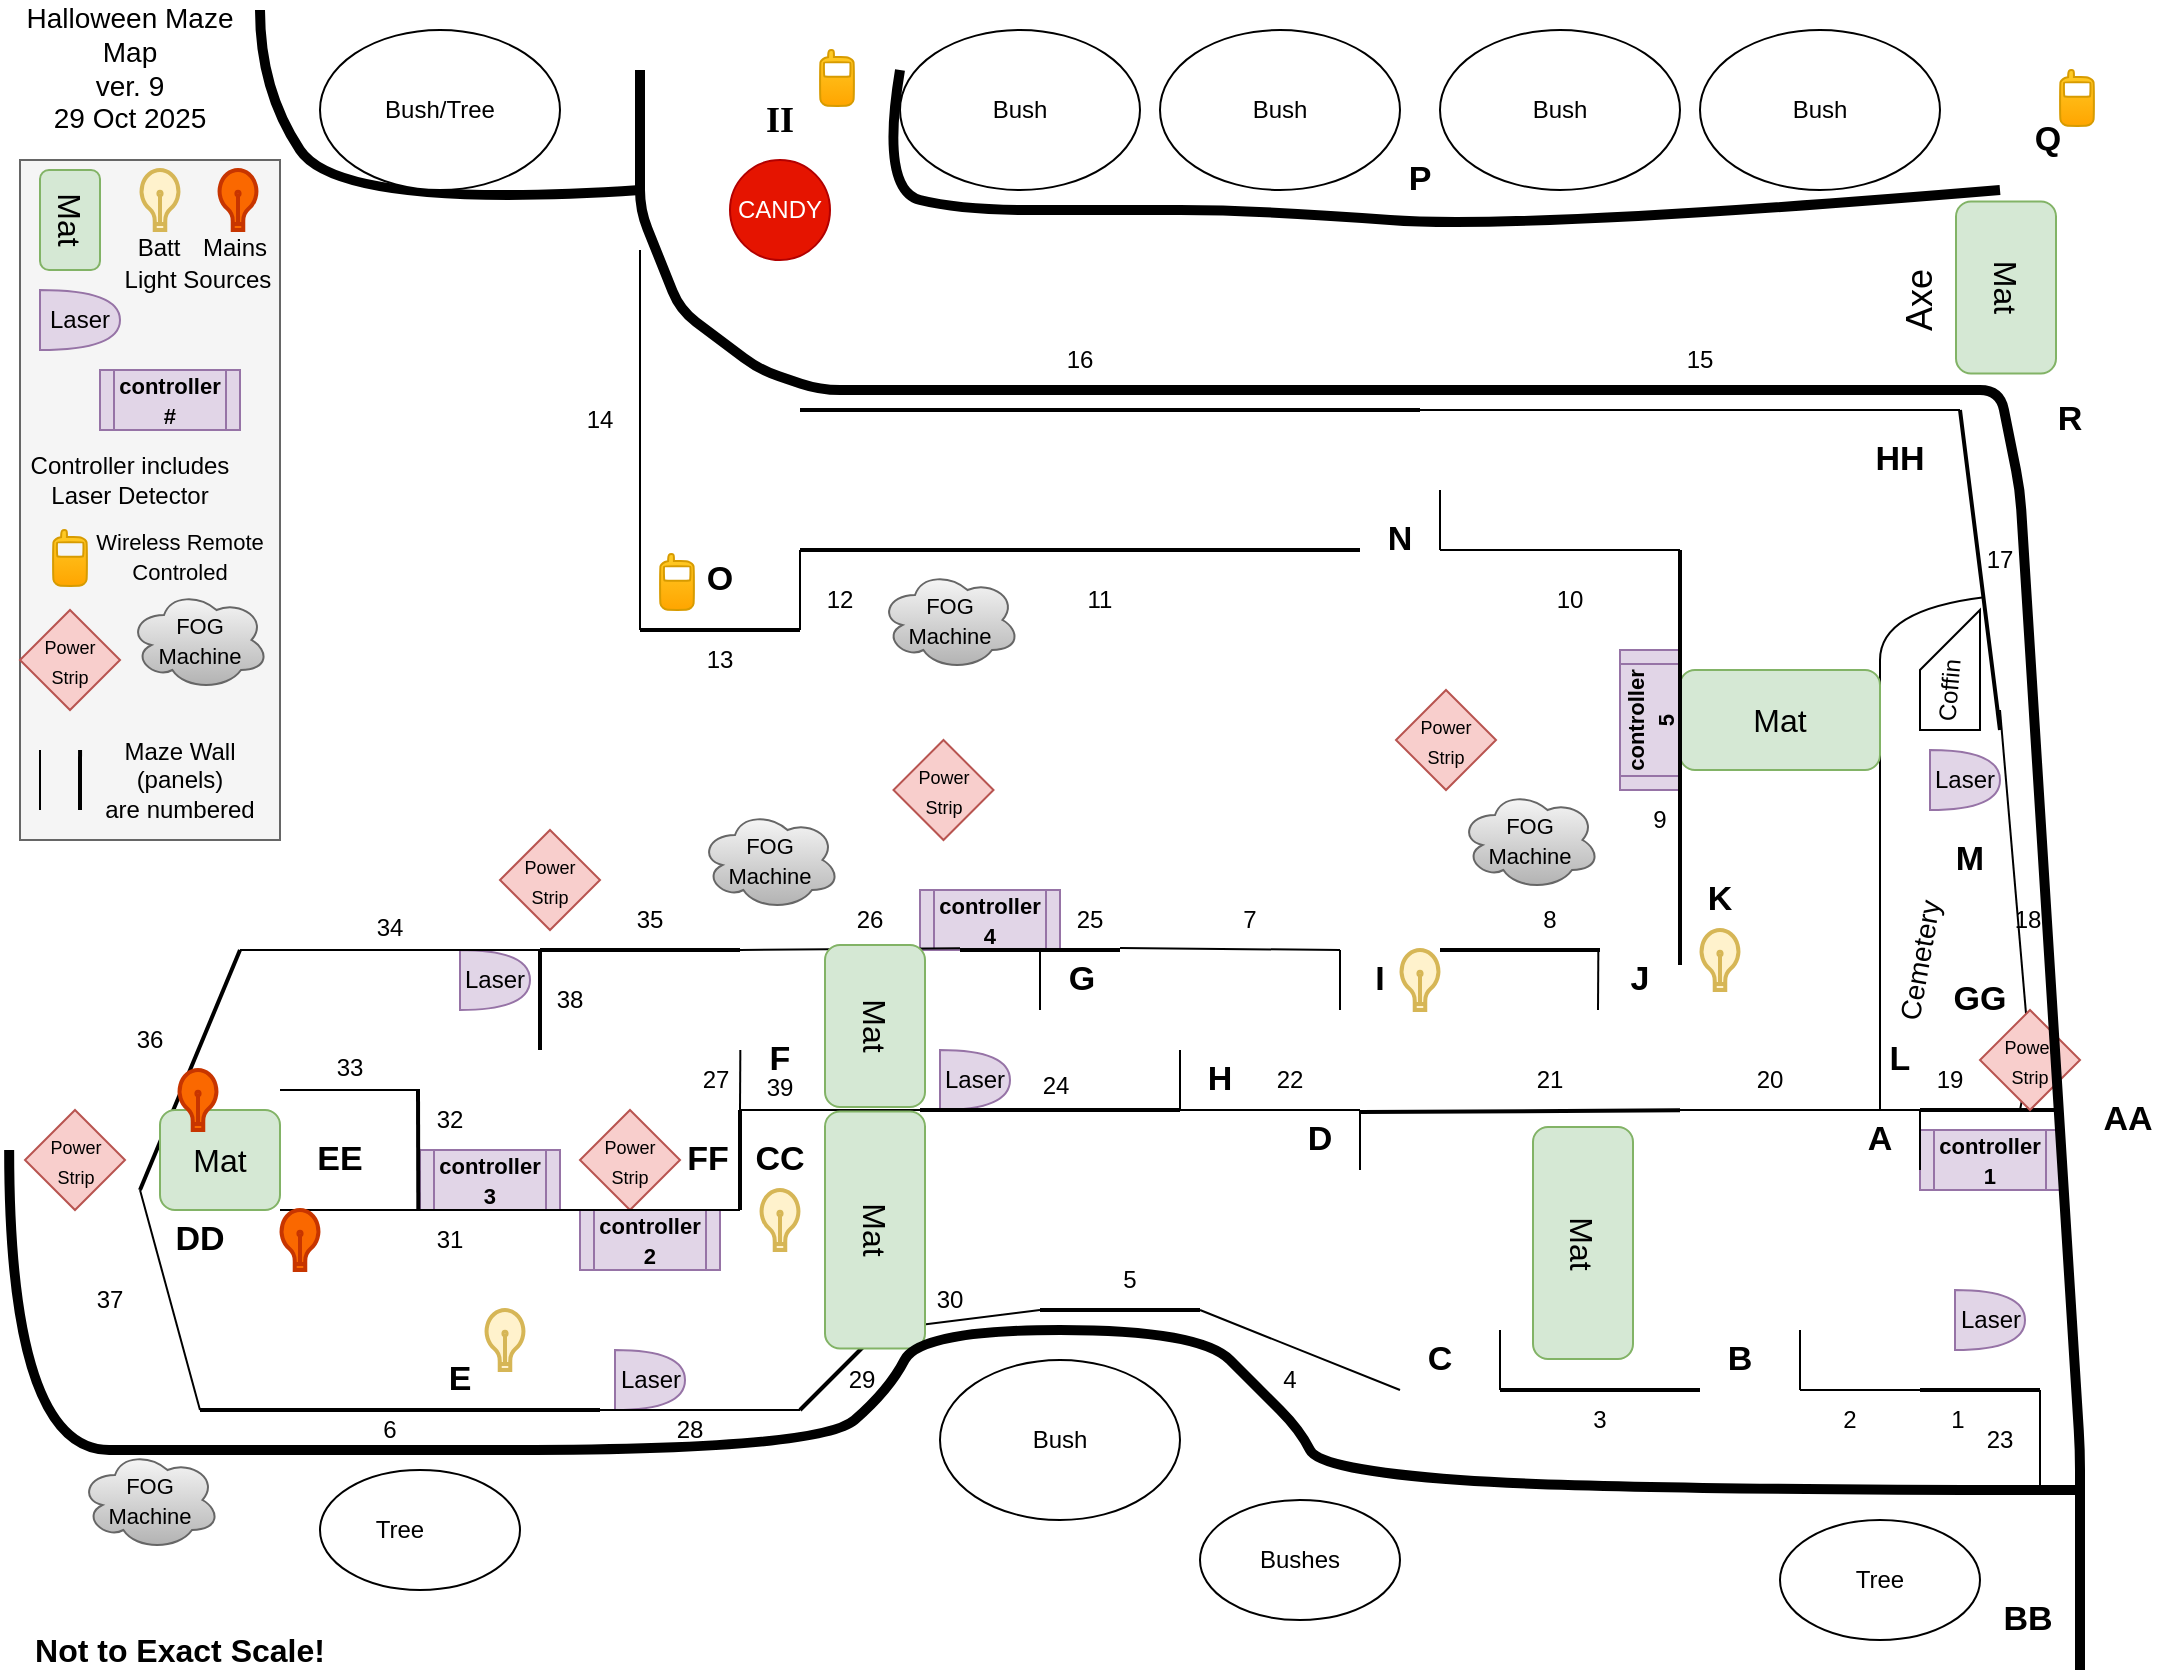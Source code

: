 <mxfile version="28.2.8">
  <diagram name="Page-1" id="_z7gy4E01NX3LDE39xjL">
    <mxGraphModel dx="1137" dy="831" grid="1" gridSize="10" guides="1" tooltips="1" connect="1" arrows="1" fold="1" page="1" pageScale="1" pageWidth="1100" pageHeight="850" math="0" shadow="0">
      <root>
        <mxCell id="0" />
        <object label="Sensors, Controllers, Lights" id="FBQwd6edi8yIUVr25xzs-198">
          <mxCell parent="0" />
        </object>
        <mxCell id="FBQwd6edi8yIUVr25xzs-204" value="&lt;font style=&quot;font-size: 11px;&quot;&gt;&lt;b style=&quot;&quot;&gt;controller&lt;/b&gt;&lt;/font&gt;&lt;div&gt;&lt;font style=&quot;font-size: 11px;&quot;&gt;&lt;b style=&quot;&quot;&gt;1&lt;/b&gt;&lt;/font&gt;&lt;/div&gt;" style="shape=process;whiteSpace=wrap;html=1;backgroundOutline=1;fillColor=#e1d5e7;strokeColor=#9673a6;" parent="FBQwd6edi8yIUVr25xzs-198" vertex="1">
          <mxGeometry x="960" y="570" width="70" height="30" as="geometry" />
        </mxCell>
        <mxCell id="FBQwd6edi8yIUVr25xzs-205" value="Laser" style="shape=or;whiteSpace=wrap;html=1;fillColor=#e1d5e7;strokeColor=#9673a6;" parent="FBQwd6edi8yIUVr25xzs-198" vertex="1">
          <mxGeometry x="977.5" y="650" width="35" height="30" as="geometry" />
        </mxCell>
        <mxCell id="FBQwd6edi8yIUVr25xzs-212" value="Laser" style="shape=or;whiteSpace=wrap;html=1;fillColor=#e1d5e7;strokeColor=#9673a6;" parent="FBQwd6edi8yIUVr25xzs-198" vertex="1">
          <mxGeometry x="230" y="480" width="35" height="30" as="geometry" />
        </mxCell>
        <mxCell id="FBQwd6edi8yIUVr25xzs-213" value="Laser" style="shape=or;whiteSpace=wrap;html=1;fillColor=#e1d5e7;strokeColor=#9673a6;" parent="FBQwd6edi8yIUVr25xzs-198" vertex="1">
          <mxGeometry x="307.5" y="680" width="35" height="30" as="geometry" />
        </mxCell>
        <mxCell id="j_DBNBZweOR7730Sv6lc-20" value="&lt;font style=&quot;font-size: 14px;&quot;&gt;Cemetery&lt;/font&gt;" style="text;html=1;align=center;verticalAlign=middle;whiteSpace=wrap;rounded=0;rotation=-80;" parent="FBQwd6edi8yIUVr25xzs-198" vertex="1">
          <mxGeometry x="930" y="470" width="60" height="30" as="geometry" />
        </mxCell>
        <mxCell id="FBQwd6edi8yIUVr25xzs-207" value="Laser" style="shape=or;whiteSpace=wrap;html=1;fillColor=#e1d5e7;strokeColor=#9673a6;" parent="FBQwd6edi8yIUVr25xzs-198" vertex="1">
          <mxGeometry x="470" y="530" width="35" height="30" as="geometry" />
        </mxCell>
        <mxCell id="oiR_8ByxjtIzJBIskn7z-8" value="&lt;font style=&quot;font-size: 11px;&quot;&gt;FOG&lt;/font&gt;&lt;div&gt;&lt;font style=&quot;font-size: 11px;&quot;&gt;Machine&lt;/font&gt;&lt;/div&gt;" style="ellipse;shape=cloud;whiteSpace=wrap;html=1;fillColor=#f5f5f5;strokeColor=#666666;gradientColor=#b3b3b3;" parent="FBQwd6edi8yIUVr25xzs-198" vertex="1">
          <mxGeometry x="350" y="410" width="70" height="50" as="geometry" />
        </mxCell>
        <mxCell id="oiR_8ByxjtIzJBIskn7z-9" value="&lt;font style=&quot;font-size: 11px;&quot;&gt;FOG&lt;/font&gt;&lt;div&gt;&lt;font style=&quot;font-size: 11px;&quot;&gt;Machine&lt;/font&gt;&lt;/div&gt;" style="ellipse;shape=cloud;whiteSpace=wrap;html=1;fillColor=#f5f5f5;strokeColor=#666666;gradientColor=#b3b3b3;" parent="FBQwd6edi8yIUVr25xzs-198" vertex="1">
          <mxGeometry x="730" y="400" width="70" height="50" as="geometry" />
        </mxCell>
        <mxCell id="oiR_8ByxjtIzJBIskn7z-10" value="&lt;font style=&quot;font-size: 11px;&quot;&gt;FOG&lt;/font&gt;&lt;div&gt;&lt;font style=&quot;font-size: 11px;&quot;&gt;Machine&lt;/font&gt;&lt;/div&gt;" style="ellipse;shape=cloud;whiteSpace=wrap;html=1;fillColor=#f5f5f5;strokeColor=#666666;gradientColor=#b3b3b3;" parent="FBQwd6edi8yIUVr25xzs-198" vertex="1">
          <mxGeometry x="40" y="730" width="70" height="50" as="geometry" />
        </mxCell>
        <mxCell id="oiR_8ByxjtIzJBIskn7z-16" value="&lt;font style=&quot;font-size: 9px;&quot;&gt;Power&lt;/font&gt;&lt;div&gt;&lt;font style=&quot;font-size: 9px;&quot;&gt;Strip&lt;/font&gt;&lt;/div&gt;" style="rhombus;whiteSpace=wrap;html=1;fillColor=#f8cecc;strokeColor=#b85450;" parent="FBQwd6edi8yIUVr25xzs-198" vertex="1">
          <mxGeometry x="12.5" y="560" width="50" height="50" as="geometry" />
        </mxCell>
        <mxCell id="oiR_8ByxjtIzJBIskn7z-21" value="&lt;font style=&quot;font-size: 9px;&quot;&gt;Power&lt;/font&gt;&lt;div&gt;&lt;font style=&quot;font-size: 9px;&quot;&gt;Strip&lt;/font&gt;&lt;/div&gt;" style="rhombus;whiteSpace=wrap;html=1;fillColor=#f8cecc;strokeColor=#b85450;" parent="FBQwd6edi8yIUVr25xzs-198" vertex="1">
          <mxGeometry x="290" y="560" width="50" height="50" as="geometry" />
        </mxCell>
        <mxCell id="oiR_8ByxjtIzJBIskn7z-22" value="&lt;font style=&quot;font-size: 9px;&quot;&gt;Power&lt;/font&gt;&lt;div&gt;&lt;font style=&quot;font-size: 9px;&quot;&gt;Strip&lt;/font&gt;&lt;/div&gt;" style="rhombus;whiteSpace=wrap;html=1;fillColor=#f8cecc;strokeColor=#b85450;" parent="FBQwd6edi8yIUVr25xzs-198" vertex="1">
          <mxGeometry x="446.75" y="375" width="50" height="50" as="geometry" />
        </mxCell>
        <mxCell id="oiR_8ByxjtIzJBIskn7z-23" value="&lt;font style=&quot;font-size: 9px;&quot;&gt;Power&lt;/font&gt;&lt;div&gt;&lt;font style=&quot;font-size: 9px;&quot;&gt;Strip&lt;/font&gt;&lt;/div&gt;" style="rhombus;whiteSpace=wrap;html=1;fillColor=#f8cecc;strokeColor=#b85450;" parent="FBQwd6edi8yIUVr25xzs-198" vertex="1">
          <mxGeometry x="698" y="350" width="50" height="50" as="geometry" />
        </mxCell>
        <mxCell id="oiR_8ByxjtIzJBIskn7z-7" value="&lt;font style=&quot;font-size: 11px;&quot;&gt;FOG&lt;/font&gt;&lt;div&gt;&lt;font style=&quot;font-size: 11px;&quot;&gt;Machine&lt;/font&gt;&lt;/div&gt;" style="ellipse;shape=cloud;whiteSpace=wrap;html=1;fillColor=#f5f5f5;strokeColor=#666666;gradientColor=#b3b3b3;" parent="FBQwd6edi8yIUVr25xzs-198" vertex="1">
          <mxGeometry x="440" y="290" width="70" height="50" as="geometry" />
        </mxCell>
        <mxCell id="oiR_8ByxjtIzJBIskn7z-64" value="" style="html=1;verticalLabelPosition=bottom;align=center;labelBackgroundColor=#ffffff;verticalAlign=top;strokeWidth=2;strokeColor=#d6b656;shadow=0;dashed=0;shape=mxgraph.ios7.icons.lightbulb;fillColor=#fff2cc;" parent="FBQwd6edi8yIUVr25xzs-198" vertex="1">
          <mxGeometry x="850" y="470" width="20" height="30" as="geometry" />
        </mxCell>
        <mxCell id="oiR_8ByxjtIzJBIskn7z-65" value="" style="html=1;verticalLabelPosition=bottom;align=center;labelBackgroundColor=#ffffff;verticalAlign=top;strokeWidth=2;strokeColor=#d6b656;shadow=0;dashed=0;shape=mxgraph.ios7.icons.lightbulb;fillColor=#fff2cc;" parent="FBQwd6edi8yIUVr25xzs-198" vertex="1">
          <mxGeometry x="700" y="480" width="20" height="30" as="geometry" />
        </mxCell>
        <mxCell id="oiR_8ByxjtIzJBIskn7z-63" value="" style="html=1;verticalLabelPosition=bottom;align=center;labelBackgroundColor=#ffffff;verticalAlign=top;strokeWidth=2;strokeColor=#d6b656;shadow=0;dashed=0;shape=mxgraph.ios7.icons.lightbulb;fillColor=#fff2cc;" parent="FBQwd6edi8yIUVr25xzs-198" vertex="1">
          <mxGeometry x="380" y="600" width="20" height="30" as="geometry" />
        </mxCell>
        <mxCell id="oiR_8ByxjtIzJBIskn7z-62" value="" style="html=1;verticalLabelPosition=bottom;align=center;labelBackgroundColor=#ffffff;verticalAlign=top;strokeWidth=2;strokeColor=#d6b656;shadow=0;dashed=0;shape=mxgraph.ios7.icons.lightbulb;fillColor=#fff2cc;" parent="FBQwd6edi8yIUVr25xzs-198" vertex="1">
          <mxGeometry x="242.5" y="660" width="20" height="30" as="geometry" />
        </mxCell>
        <mxCell id="oiR_8ByxjtIzJBIskn7z-51" value="Laser" style="shape=or;whiteSpace=wrap;html=1;fillColor=#e1d5e7;strokeColor=#9673a6;" parent="FBQwd6edi8yIUVr25xzs-198" vertex="1">
          <mxGeometry x="965" y="380" width="35" height="30" as="geometry" />
        </mxCell>
        <mxCell id="oiR_8ByxjtIzJBIskn7z-71" value="&lt;font style=&quot;font-size: 11px;&quot;&gt;&lt;b style=&quot;&quot;&gt;controller&lt;/b&gt;&lt;/font&gt;&lt;div&gt;&lt;span style=&quot;font-size: 11px;&quot;&gt;&lt;b&gt;5&lt;/b&gt;&lt;/span&gt;&lt;/div&gt;" style="shape=process;whiteSpace=wrap;html=1;backgroundOutline=1;fillColor=#e1d5e7;strokeColor=#9673a6;rotation=-90;" parent="FBQwd6edi8yIUVr25xzs-198" vertex="1">
          <mxGeometry x="790" y="350" width="70" height="30" as="geometry" />
        </mxCell>
        <mxCell id="oiR_8ByxjtIzJBIskn7z-72" value="&lt;font style=&quot;font-size: 11px;&quot;&gt;&lt;b style=&quot;&quot;&gt;controller&lt;/b&gt;&lt;/font&gt;&lt;div&gt;&lt;span style=&quot;font-size: 11px;&quot;&gt;&lt;b&gt;4&lt;/b&gt;&lt;/span&gt;&lt;/div&gt;" style="shape=process;whiteSpace=wrap;html=1;backgroundOutline=1;fillColor=#e1d5e7;strokeColor=#9673a6;" parent="FBQwd6edi8yIUVr25xzs-198" vertex="1">
          <mxGeometry x="460" y="450" width="70" height="30" as="geometry" />
        </mxCell>
        <mxCell id="oiR_8ByxjtIzJBIskn7z-73" value="&lt;font style=&quot;font-size: 11px;&quot;&gt;&lt;b style=&quot;&quot;&gt;controller&lt;/b&gt;&lt;/font&gt;&lt;div&gt;&lt;span style=&quot;font-size: 11px;&quot;&gt;&lt;b&gt;3&lt;/b&gt;&lt;/span&gt;&lt;/div&gt;" style="shape=process;whiteSpace=wrap;html=1;backgroundOutline=1;fillColor=#e1d5e7;strokeColor=#9673a6;" parent="FBQwd6edi8yIUVr25xzs-198" vertex="1">
          <mxGeometry x="210" y="580" width="70" height="30" as="geometry" />
        </mxCell>
        <mxCell id="oiR_8ByxjtIzJBIskn7z-74" value="&lt;font style=&quot;font-size: 11px;&quot;&gt;&lt;b style=&quot;&quot;&gt;controller&lt;/b&gt;&lt;/font&gt;&lt;div&gt;&lt;span style=&quot;font-size: 11px;&quot;&gt;&lt;b&gt;2&lt;/b&gt;&lt;/span&gt;&lt;/div&gt;" style="shape=process;whiteSpace=wrap;html=1;backgroundOutline=1;fillColor=#e1d5e7;strokeColor=#9673a6;" parent="FBQwd6edi8yIUVr25xzs-198" vertex="1">
          <mxGeometry x="290" y="610" width="70" height="30" as="geometry" />
        </mxCell>
        <mxCell id="ZZRe91LmwjxZvAVJAlmy-1" value="" style="html=1;verticalLabelPosition=bottom;align=center;labelBackgroundColor=#ffffff;verticalAlign=top;strokeWidth=2;strokeColor=#d6b656;shadow=0;dashed=0;shape=mxgraph.ios7.icons.lightbulb;fillColor=#fff2cc;" parent="FBQwd6edi8yIUVr25xzs-198" vertex="1">
          <mxGeometry x="100" y="100" width="20" height="30" as="geometry" />
        </mxCell>
        <mxCell id="6FNTZ4-uX91UsCruWC7p-1" value="27" style="text;html=1;whiteSpace=wrap;strokeColor=none;fillColor=none;align=center;verticalAlign=middle;rounded=0;" vertex="1" parent="FBQwd6edi8yIUVr25xzs-198">
          <mxGeometry x="342.5" y="530" width="30" height="30" as="geometry" />
        </mxCell>
        <mxCell id="6FNTZ4-uX91UsCruWC7p-4" value="&lt;div&gt;33&lt;/div&gt;" style="text;html=1;align=center;verticalAlign=middle;whiteSpace=wrap;rounded=0;" vertex="1" parent="FBQwd6edi8yIUVr25xzs-198">
          <mxGeometry x="160" y="524" width="30" height="30" as="geometry" />
        </mxCell>
        <mxCell id="6FNTZ4-uX91UsCruWC7p-5" value="&lt;div&gt;32&lt;/div&gt;" style="text;html=1;align=center;verticalAlign=middle;whiteSpace=wrap;rounded=0;" vertex="1" parent="FBQwd6edi8yIUVr25xzs-198">
          <mxGeometry x="210" y="550" width="30" height="30" as="geometry" />
        </mxCell>
        <mxCell id="6FNTZ4-uX91UsCruWC7p-6" value="39" style="text;html=1;align=center;verticalAlign=middle;whiteSpace=wrap;rounded=0;" vertex="1" parent="FBQwd6edi8yIUVr25xzs-198">
          <mxGeometry x="375" y="534" width="30" height="30" as="geometry" />
        </mxCell>
        <mxCell id="oiR_8ByxjtIzJBIskn7z-39" value="Animatronics" parent="0" />
        <mxCell id="FBQwd6edi8yIUVr25xzs-157" value="&lt;font style=&quot;font-size: 17px;&quot;&gt;&lt;b style=&quot;&quot;&gt;R&lt;/b&gt;&lt;/font&gt;" style="text;html=1;align=center;verticalAlign=middle;whiteSpace=wrap;rounded=0;" parent="oiR_8ByxjtIzJBIskn7z-39" vertex="1">
          <mxGeometry x="1015" y="200" width="40" height="30" as="geometry" />
        </mxCell>
        <mxCell id="FBQwd6edi8yIUVr25xzs-156" value="&lt;font style=&quot;font-size: 17px;&quot;&gt;&lt;b style=&quot;&quot;&gt;Q&lt;/b&gt;&lt;/font&gt;" style="text;html=1;align=center;verticalAlign=middle;whiteSpace=wrap;rounded=0;" parent="oiR_8ByxjtIzJBIskn7z-39" vertex="1">
          <mxGeometry x="1004" y="60" width="40" height="30" as="geometry" />
        </mxCell>
        <mxCell id="oiR_8ByxjtIzJBIskn7z-3" value="&lt;font style=&quot;font-size: 18px;&quot;&gt;Axe&lt;/font&gt;" style="text;html=1;align=center;verticalAlign=middle;whiteSpace=wrap;rounded=0;rotation=-90;" parent="oiR_8ByxjtIzJBIskn7z-39" vertex="1">
          <mxGeometry x="930" y="140" width="60" height="30" as="geometry" />
        </mxCell>
        <mxCell id="FBQwd6edi8yIUVr25xzs-158" value="&lt;font face=&quot;Times New Roman&quot; style=&quot;font-size: 18px;&quot;&gt;&lt;b style=&quot;&quot;&gt;II&lt;/b&gt;&lt;/font&gt;" style="text;html=1;align=center;verticalAlign=middle;whiteSpace=wrap;rounded=0;" parent="oiR_8ByxjtIzJBIskn7z-39" vertex="1">
          <mxGeometry x="370" y="50" width="40" height="30" as="geometry" />
        </mxCell>
        <mxCell id="FBQwd6edi8yIUVr25xzs-87" value="&lt;font style=&quot;font-size: 17px;&quot;&gt;&lt;b style=&quot;&quot;&gt;O&lt;/b&gt;&lt;/font&gt;" style="text;html=1;align=center;verticalAlign=middle;whiteSpace=wrap;rounded=0;" parent="oiR_8ByxjtIzJBIskn7z-39" vertex="1">
          <mxGeometry x="340" y="280" width="40" height="30" as="geometry" />
        </mxCell>
        <mxCell id="FBQwd6edi8yIUVr25xzs-155" value="&lt;font style=&quot;font-size: 17px;&quot;&gt;&lt;b style=&quot;&quot;&gt;P&lt;/b&gt;&lt;/font&gt;" style="text;html=1;align=center;verticalAlign=middle;whiteSpace=wrap;rounded=0;" parent="oiR_8ByxjtIzJBIskn7z-39" vertex="1">
          <mxGeometry x="690" y="80" width="40" height="30" as="geometry" />
        </mxCell>
        <mxCell id="FBQwd6edi8yIUVr25xzs-88" value="&lt;span style=&quot;font-size: 17px;&quot;&gt;&lt;b&gt;HH&lt;/b&gt;&lt;/span&gt;" style="text;html=1;align=center;verticalAlign=middle;whiteSpace=wrap;rounded=0;" parent="oiR_8ByxjtIzJBIskn7z-39" vertex="1">
          <mxGeometry x="930" y="220" width="40" height="30" as="geometry" />
        </mxCell>
        <mxCell id="FBQwd6edi8yIUVr25xzs-86" value="&lt;font style=&quot;font-size: 17px;&quot;&gt;&lt;b style=&quot;&quot;&gt;N&lt;/b&gt;&lt;/font&gt;" style="text;html=1;align=center;verticalAlign=middle;whiteSpace=wrap;rounded=0;" parent="oiR_8ByxjtIzJBIskn7z-39" vertex="1">
          <mxGeometry x="680" y="260" width="40" height="30" as="geometry" />
        </mxCell>
        <mxCell id="FBQwd6edi8yIUVr25xzs-89" value="&lt;font style=&quot;font-size: 17px;&quot;&gt;&lt;b style=&quot;&quot;&gt;GG&lt;/b&gt;&lt;/font&gt;" style="text;html=1;align=center;verticalAlign=middle;whiteSpace=wrap;rounded=0;" parent="oiR_8ByxjtIzJBIskn7z-39" vertex="1">
          <mxGeometry x="970" y="490" width="40" height="30" as="geometry" />
        </mxCell>
        <mxCell id="FBQwd6edi8yIUVr25xzs-95" value="&lt;font style=&quot;font-size: 17px;&quot;&gt;&lt;b style=&quot;&quot;&gt;AA&lt;/b&gt;&lt;/font&gt;" style="text;html=1;align=center;verticalAlign=middle;whiteSpace=wrap;rounded=0;" parent="oiR_8ByxjtIzJBIskn7z-39" vertex="1">
          <mxGeometry x="1044" y="550" width="40" height="30" as="geometry" />
        </mxCell>
        <mxCell id="FBQwd6edi8yIUVr25xzs-96" value="&lt;font style=&quot;font-size: 17px;&quot;&gt;&lt;b style=&quot;&quot;&gt;BB&lt;/b&gt;&lt;/font&gt;" style="text;html=1;align=center;verticalAlign=middle;whiteSpace=wrap;rounded=0;" parent="oiR_8ByxjtIzJBIskn7z-39" vertex="1">
          <mxGeometry x="994" y="800" width="40" height="30" as="geometry" />
        </mxCell>
        <mxCell id="FBQwd6edi8yIUVr25xzs-42" value="&lt;font style=&quot;font-size: 17px;&quot;&gt;&lt;b style=&quot;&quot;&gt;B&lt;/b&gt;&lt;/font&gt;" style="text;html=1;align=center;verticalAlign=middle;whiteSpace=wrap;rounded=0;" parent="oiR_8ByxjtIzJBIskn7z-39" vertex="1">
          <mxGeometry x="850" y="670" width="40" height="30" as="geometry" />
        </mxCell>
        <mxCell id="FBQwd6edi8yIUVr25xzs-47" value="&lt;font style=&quot;font-size: 17px;&quot;&gt;&lt;b style=&quot;&quot;&gt;A&lt;/b&gt;&lt;/font&gt;" style="text;html=1;align=center;verticalAlign=middle;whiteSpace=wrap;rounded=0;" parent="oiR_8ByxjtIzJBIskn7z-39" vertex="1">
          <mxGeometry x="920" y="560" width="40" height="30" as="geometry" />
        </mxCell>
        <mxCell id="FBQwd6edi8yIUVr25xzs-128" value="&lt;font style=&quot;font-size: 17px;&quot;&gt;&lt;b style=&quot;&quot;&gt;J&lt;/b&gt;&lt;/font&gt;" style="text;html=1;align=center;verticalAlign=middle;whiteSpace=wrap;rounded=0;" parent="oiR_8ByxjtIzJBIskn7z-39" vertex="1">
          <mxGeometry x="800" y="480" width="40" height="30" as="geometry" />
        </mxCell>
        <mxCell id="FBQwd6edi8yIUVr25xzs-129" value="&lt;font style=&quot;font-size: 17px;&quot;&gt;&lt;b style=&quot;&quot;&gt;I&lt;/b&gt;&lt;/font&gt;" style="text;html=1;align=center;verticalAlign=middle;whiteSpace=wrap;rounded=0;" parent="oiR_8ByxjtIzJBIskn7z-39" vertex="1">
          <mxGeometry x="670" y="480" width="40" height="30" as="geometry" />
        </mxCell>
        <mxCell id="FBQwd6edi8yIUVr25xzs-83" value="&lt;font style=&quot;font-size: 17px;&quot;&gt;&lt;b style=&quot;&quot;&gt;D&lt;/b&gt;&lt;/font&gt;" style="text;html=1;align=center;verticalAlign=middle;whiteSpace=wrap;rounded=0;" parent="oiR_8ByxjtIzJBIskn7z-39" vertex="1">
          <mxGeometry x="640" y="560" width="40" height="30" as="geometry" />
        </mxCell>
        <mxCell id="FBQwd6edi8yIUVr25xzs-50" value="&lt;font style=&quot;font-size: 17px;&quot;&gt;&lt;b style=&quot;&quot;&gt;C&lt;/b&gt;&lt;/font&gt;" style="text;html=1;align=center;verticalAlign=middle;whiteSpace=wrap;rounded=0;" parent="oiR_8ByxjtIzJBIskn7z-39" vertex="1">
          <mxGeometry x="700" y="670" width="40" height="30" as="geometry" />
        </mxCell>
        <mxCell id="FBQwd6edi8yIUVr25xzs-112" value="&lt;font style=&quot;font-size: 17px;&quot;&gt;&lt;b style=&quot;&quot;&gt;H&lt;/b&gt;&lt;/font&gt;" style="text;html=1;align=center;verticalAlign=middle;whiteSpace=wrap;rounded=0;" parent="oiR_8ByxjtIzJBIskn7z-39" vertex="1">
          <mxGeometry x="590" y="530" width="40" height="30" as="geometry" />
        </mxCell>
        <mxCell id="FBQwd6edi8yIUVr25xzs-118" value="&lt;font style=&quot;font-size: 17px;&quot;&gt;&lt;b style=&quot;&quot;&gt;G&lt;/b&gt;&lt;/font&gt;" style="text;html=1;align=center;verticalAlign=middle;whiteSpace=wrap;rounded=0;" parent="oiR_8ByxjtIzJBIskn7z-39" vertex="1">
          <mxGeometry x="521" y="480" width="40" height="30" as="geometry" />
        </mxCell>
        <mxCell id="FBQwd6edi8yIUVr25xzs-123" value="&lt;font style=&quot;font-size: 17px;&quot;&gt;&lt;b style=&quot;&quot;&gt;F&lt;/b&gt;&lt;/font&gt;" style="text;html=1;align=center;verticalAlign=middle;whiteSpace=wrap;rounded=0;" parent="oiR_8ByxjtIzJBIskn7z-39" vertex="1">
          <mxGeometry x="370" y="520" width="40" height="30" as="geometry" />
        </mxCell>
        <mxCell id="FBQwd6edi8yIUVr25xzs-97" value="&lt;font style=&quot;font-size: 17px;&quot;&gt;&lt;b style=&quot;&quot;&gt;CC&lt;/b&gt;&lt;/font&gt;" style="text;html=1;align=center;verticalAlign=middle;whiteSpace=wrap;rounded=0;" parent="oiR_8ByxjtIzJBIskn7z-39" vertex="1">
          <mxGeometry x="370" y="570" width="40" height="30" as="geometry" />
        </mxCell>
        <mxCell id="FBQwd6edi8yIUVr25xzs-163" value="&lt;span style=&quot;font-size: 17px;&quot;&gt;&lt;b&gt;FF&lt;/b&gt;&lt;/span&gt;" style="text;html=1;align=center;verticalAlign=middle;whiteSpace=wrap;rounded=0;" parent="oiR_8ByxjtIzJBIskn7z-39" vertex="1">
          <mxGeometry x="334" y="570" width="40" height="30" as="geometry" />
        </mxCell>
        <mxCell id="FBQwd6edi8yIUVr25xzs-217" value="&lt;b&gt;&lt;font style=&quot;font-size: 17px;&quot;&gt;E&lt;/font&gt;&lt;/b&gt;" style="text;html=1;align=center;verticalAlign=middle;whiteSpace=wrap;rounded=0;" parent="oiR_8ByxjtIzJBIskn7z-39" vertex="1">
          <mxGeometry x="210" y="680" width="40" height="30" as="geometry" />
        </mxCell>
        <mxCell id="FBQwd6edi8yIUVr25xzs-160" value="&lt;font style=&quot;font-size: 17px;&quot;&gt;&lt;b style=&quot;&quot;&gt;EE&lt;/b&gt;&lt;/font&gt;" style="text;html=1;align=center;verticalAlign=middle;whiteSpace=wrap;rounded=0;" parent="oiR_8ByxjtIzJBIskn7z-39" vertex="1">
          <mxGeometry x="150" y="570" width="40" height="30" as="geometry" />
        </mxCell>
        <mxCell id="FBQwd6edi8yIUVr25xzs-159" value="&lt;font style=&quot;font-size: 17px;&quot;&gt;&lt;b style=&quot;&quot;&gt;DD&lt;/b&gt;&lt;/font&gt;" style="text;html=1;align=center;verticalAlign=middle;whiteSpace=wrap;rounded=0;" parent="oiR_8ByxjtIzJBIskn7z-39" vertex="1">
          <mxGeometry x="80" y="610" width="40" height="30" as="geometry" />
        </mxCell>
        <mxCell id="oiR_8ByxjtIzJBIskn7z-40" value="" style="shape=card;whiteSpace=wrap;html=1;" parent="oiR_8ByxjtIzJBIskn7z-39" vertex="1">
          <mxGeometry x="960" y="310" width="30" height="60" as="geometry" />
        </mxCell>
        <mxCell id="oiR_8ByxjtIzJBIskn7z-50" value="&lt;font style=&quot;font-size: 17px;&quot;&gt;&lt;b style=&quot;&quot;&gt;L&lt;/b&gt;&lt;/font&gt;" style="text;html=1;align=center;verticalAlign=middle;whiteSpace=wrap;rounded=0;" parent="oiR_8ByxjtIzJBIskn7z-39" vertex="1">
          <mxGeometry x="930" y="520" width="40" height="30" as="geometry" />
        </mxCell>
        <mxCell id="ZZRe91LmwjxZvAVJAlmy-17" value="" style="shape=mxgraph.signs.tech.cell_phone;html=1;pointerEvents=1;fillColor=#ffcd28;strokeColor=#d79b00;verticalLabelPosition=bottom;verticalAlign=top;align=center;sketch=0;gradientColor=#ffa500;" parent="oiR_8ByxjtIzJBIskn7z-39" vertex="1">
          <mxGeometry x="330" y="282" width="17" height="28" as="geometry" />
        </mxCell>
        <mxCell id="ZZRe91LmwjxZvAVJAlmy-16" value="" style="shape=mxgraph.signs.tech.cell_phone;html=1;pointerEvents=1;fillColor=#ffcd28;strokeColor=#d79b00;verticalLabelPosition=bottom;verticalAlign=top;align=center;sketch=0;gradientColor=#ffa500;" parent="oiR_8ByxjtIzJBIskn7z-39" vertex="1">
          <mxGeometry x="410" y="30" width="17" height="28" as="geometry" />
        </mxCell>
        <mxCell id="ZZRe91LmwjxZvAVJAlmy-18" value="" style="shape=mxgraph.signs.tech.cell_phone;html=1;pointerEvents=1;fillColor=#ffcd28;strokeColor=#d79b00;verticalLabelPosition=bottom;verticalAlign=top;align=center;sketch=0;gradientColor=#ffa500;" parent="oiR_8ByxjtIzJBIskn7z-39" vertex="1">
          <mxGeometry x="1030" y="40" width="17" height="28" as="geometry" />
        </mxCell>
        <mxCell id="oiR_8ByxjtIzJBIskn7z-84" value="&lt;font style=&quot;font-size: 17px;&quot;&gt;&lt;b style=&quot;&quot;&gt;K&lt;/b&gt;&lt;/font&gt;" style="text;html=1;align=center;verticalAlign=middle;whiteSpace=wrap;rounded=0;" parent="oiR_8ByxjtIzJBIskn7z-39" vertex="1">
          <mxGeometry x="840" y="450" width="40" height="10" as="geometry" />
        </mxCell>
        <mxCell id="UFdXJzNGnmkt2AcSdSOl-4" value="&lt;font style=&quot;font-size: 17px;&quot;&gt;&lt;b style=&quot;&quot;&gt;M&lt;/b&gt;&lt;/font&gt;" style="text;html=1;align=center;verticalAlign=middle;whiteSpace=wrap;rounded=0;" parent="oiR_8ByxjtIzJBIskn7z-39" vertex="1">
          <mxGeometry x="965" y="420" width="40" height="30" as="geometry" />
        </mxCell>
        <mxCell id="1" value="Walls" parent="0" />
        <mxCell id="FBQwd6edi8yIUVr25xzs-16" value="" style="endArrow=none;html=1;rounded=0;strokeWidth=2;" parent="1" edge="1">
          <mxGeometry width="50" height="50" relative="1" as="geometry">
            <mxPoint x="320" y="320" as="sourcePoint" />
            <mxPoint x="400" y="320" as="targetPoint" />
          </mxGeometry>
        </mxCell>
        <mxCell id="FBQwd6edi8yIUVr25xzs-26" value="" style="endArrow=none;html=1;rounded=0;" parent="1" edge="1">
          <mxGeometry width="50" height="50" relative="1" as="geometry">
            <mxPoint x="400" y="320" as="sourcePoint" />
            <mxPoint x="400" y="280" as="targetPoint" />
          </mxGeometry>
        </mxCell>
        <mxCell id="FBQwd6edi8yIUVr25xzs-29" value="" style="endArrow=none;html=1;rounded=0;" parent="1" edge="1">
          <mxGeometry width="50" height="50" relative="1" as="geometry">
            <mxPoint x="720" y="280" as="sourcePoint" />
            <mxPoint x="720" y="250" as="targetPoint" />
          </mxGeometry>
        </mxCell>
        <mxCell id="FBQwd6edi8yIUVr25xzs-32" value="&lt;span style=&quot;color: rgba(0, 0, 0, 0); font-family: monospace; font-size: 0px; text-align: start; background-color: rgb(236, 236, 236);&quot;&gt;%3CmxGraphModel%3E%3Croot%3E%3CmxCell%20id%3D%220%22%2F%3E%3CmxCell%20id%3D%221%22%20parent%3D%220%22%2F%3E%3CmxCell%20id%3D%222%22%20value%3D%22%22%20style%3D%22endArrow%3Dnone%3Bhtml%3D1%3Brounded%3D0%3BentryX%3D0%3BentryY%3D1%3BentryDx%3D0%3BentryDy%3D0%3B%22%20edge%3D%221%22%20parent%3D%221%22%3E%3CmxGeometry%20width%3D%2250%22%20height%3D%2250%22%20relative%3D%221%22%20as%3D%22geometry%22%3E%3CmxPoint%20x%3D%22840%22%20y%3D%22560%22%20as%3D%22sourcePoint%22%2F%3E%3CmxPoint%20x%3D%22960%22%20y%3D%22560%22%20as%3D%22targetPoint%22%2F%3E%3C%2FmxGeometry%3E%3C%2FmxCell%3E%3C%2Froot%3E%3C%2FmxGraphModel%3E&lt;/span&gt;&lt;span style=&quot;color: rgba(0, 0, 0, 0); font-family: monospace; font-size: 0px; text-align: start; background-color: rgb(236, 236, 236);&quot;&gt;%3CmxGraphModel%3E%3Croot%3E%3CmxCell%20id%3D%220%22%2F%3E%3CmxCell%20id%3D%221%22%20parent%3D%220%22%2F%3E%3CmxCell%20id%3D%222%22%20value%3D%22%22%20style%3D%22endArrow%3Dnone%3Bhtml%3D1%3Brounded%3D0%3BentryX%3D0%3BentryY%3D1%3BentryDx%3D0%3BentryDy%3D0%3B%22%20edge%3D%221%22%20parent%3D%221%22%3E%3CmxGeometry%20width%3D%2250%22%20height%3D%2250%22%20relative%3D%221%22%20as%3D%22geometry%22%3E%3CmxPoint%20x%3D%22840%22%20y%3D%22560%22%20as%3D%22sourcePoint%22%2F%3E%3CmxPoint%20x%3D%22960%22%20y%3D%22560%22%20as%3D%22targetPoint%22%2F%3E%3C%2FmxGeometry%3E%3C%2FmxCell%3E%3C%2Froot%3E%3C%2FmxGraphModel%3E&lt;/span&gt;" style="endArrow=none;html=1;rounded=0;entryX=0;entryY=1;entryDx=0;entryDy=0;" parent="1" target="FBQwd6edi8yIUVr25xzs-72" edge="1">
          <mxGeometry width="50" height="50" relative="1" as="geometry">
            <mxPoint x="840" y="560" as="sourcePoint" />
            <mxPoint x="1030" y="560" as="targetPoint" />
          </mxGeometry>
        </mxCell>
        <mxCell id="FBQwd6edi8yIUVr25xzs-33" value="" style="endArrow=none;html=1;rounded=0;" parent="1" edge="1">
          <mxGeometry width="50" height="50" relative="1" as="geometry">
            <mxPoint x="1020" y="750" as="sourcePoint" />
            <mxPoint x="1020" y="700" as="targetPoint" />
          </mxGeometry>
        </mxCell>
        <mxCell id="FBQwd6edi8yIUVr25xzs-34" value="" style="endArrow=none;html=1;rounded=0;strokeWidth=2;" parent="1" edge="1">
          <mxGeometry width="50" height="50" relative="1" as="geometry">
            <mxPoint x="960" y="700" as="sourcePoint" />
            <mxPoint x="1020" y="700" as="targetPoint" />
          </mxGeometry>
        </mxCell>
        <mxCell id="FBQwd6edi8yIUVr25xzs-35" value="" style="endArrow=none;html=1;rounded=0;" parent="1" edge="1">
          <mxGeometry width="50" height="50" relative="1" as="geometry">
            <mxPoint x="960" y="590" as="sourcePoint" />
            <mxPoint x="960" y="560" as="targetPoint" />
          </mxGeometry>
        </mxCell>
        <mxCell id="FBQwd6edi8yIUVr25xzs-37" value="" style="endArrow=none;html=1;rounded=0;" parent="1" edge="1">
          <mxGeometry width="50" height="50" relative="1" as="geometry">
            <mxPoint x="900" y="700" as="sourcePoint" />
            <mxPoint x="900" y="670" as="targetPoint" />
          </mxGeometry>
        </mxCell>
        <mxCell id="FBQwd6edi8yIUVr25xzs-38" value="" style="endArrow=none;html=1;rounded=0;" parent="1" edge="1">
          <mxGeometry width="50" height="50" relative="1" as="geometry">
            <mxPoint x="900" y="700" as="sourcePoint" />
            <mxPoint x="960" y="700" as="targetPoint" />
          </mxGeometry>
        </mxCell>
        <mxCell id="FBQwd6edi8yIUVr25xzs-39" value="" style="endArrow=none;html=1;rounded=0;strokeWidth=2;" parent="1" edge="1">
          <mxGeometry width="50" height="50" relative="1" as="geometry">
            <mxPoint x="750" y="700" as="sourcePoint" />
            <mxPoint x="850" y="700" as="targetPoint" />
          </mxGeometry>
        </mxCell>
        <mxCell id="FBQwd6edi8yIUVr25xzs-40" value="" style="endArrow=none;html=1;rounded=0;" parent="1" edge="1">
          <mxGeometry width="50" height="50" relative="1" as="geometry">
            <mxPoint x="750" y="700" as="sourcePoint" />
            <mxPoint x="750" y="670" as="targetPoint" />
          </mxGeometry>
        </mxCell>
        <mxCell id="FBQwd6edi8yIUVr25xzs-52" value="" style="endArrow=none;html=1;rounded=0;" parent="1" source="oiR_8ByxjtIzJBIskn7z-17" edge="1">
          <mxGeometry width="50" height="50" relative="1" as="geometry">
            <mxPoint x="1010" y="560" as="sourcePoint" />
            <mxPoint x="1000" y="360" as="targetPoint" />
          </mxGeometry>
        </mxCell>
        <mxCell id="FBQwd6edi8yIUVr25xzs-55" value="" style="endArrow=none;html=1;rounded=0;" parent="1" edge="1">
          <mxGeometry width="50" height="50" relative="1" as="geometry">
            <mxPoint x="710" y="200" as="sourcePoint" />
            <mxPoint x="980" y="200" as="targetPoint" />
          </mxGeometry>
        </mxCell>
        <mxCell id="FBQwd6edi8yIUVr25xzs-59" value="10" style="text;html=1;align=center;verticalAlign=middle;whiteSpace=wrap;rounded=0;" parent="1" vertex="1">
          <mxGeometry x="770" y="290" width="30" height="30" as="geometry" />
        </mxCell>
        <mxCell id="FBQwd6edi8yIUVr25xzs-60" value="9" style="text;html=1;align=center;verticalAlign=middle;whiteSpace=wrap;rounded=0;" parent="1" vertex="1">
          <mxGeometry x="810" y="400" width="40" height="30" as="geometry" />
        </mxCell>
        <mxCell id="FBQwd6edi8yIUVr25xzs-70" value="18" style="text;html=1;align=center;verticalAlign=middle;whiteSpace=wrap;rounded=0;" parent="1" vertex="1">
          <mxGeometry x="984" y="450" width="60" height="30" as="geometry" />
        </mxCell>
        <mxCell id="FBQwd6edi8yIUVr25xzs-71" value="" style="endArrow=none;html=1;rounded=0;" parent="1" edge="1">
          <mxGeometry width="50" height="50" relative="1" as="geometry">
            <mxPoint x="799" y="510" as="sourcePoint" />
            <mxPoint x="799.17" y="480" as="targetPoint" />
          </mxGeometry>
        </mxCell>
        <mxCell id="FBQwd6edi8yIUVr25xzs-72" value="19" style="text;html=1;align=center;verticalAlign=middle;whiteSpace=wrap;rounded=0;" parent="1" vertex="1">
          <mxGeometry x="960" y="530" width="30" height="30" as="geometry" />
        </mxCell>
        <mxCell id="FBQwd6edi8yIUVr25xzs-73" value="20" style="text;html=1;align=center;verticalAlign=middle;whiteSpace=wrap;rounded=0;" parent="1" vertex="1">
          <mxGeometry x="870" y="530" width="30" height="30" as="geometry" />
        </mxCell>
        <mxCell id="FBQwd6edi8yIUVr25xzs-74" value="21" style="text;html=1;align=center;verticalAlign=middle;whiteSpace=wrap;rounded=0;" parent="1" vertex="1">
          <mxGeometry x="760" y="530" width="30" height="30" as="geometry" />
        </mxCell>
        <mxCell id="FBQwd6edi8yIUVr25xzs-75" value="" style="endArrow=none;html=1;rounded=0;strokeWidth=2;" parent="1" edge="1">
          <mxGeometry width="50" height="50" relative="1" as="geometry">
            <mxPoint x="960" y="560" as="sourcePoint" />
            <mxPoint x="1030" y="560" as="targetPoint" />
          </mxGeometry>
        </mxCell>
        <mxCell id="FBQwd6edi8yIUVr25xzs-76" value="&lt;span style=&quot;color: rgba(0, 0, 0, 0); font-family: monospace; font-size: 0px; text-align: start; background-color: rgb(236, 236, 236);&quot;&gt;%3CmxGraphModel%3E%3Croot%3E%3CmxCell%20id%3D%220%22%2F%3E%3CmxCell%20id%3D%221%22%20parent%3D%220%22%2F%3E%3CmxCell%20id%3D%222%22%20value%3D%22%22%20style%3D%22endArrow%3Dnone%3Bhtml%3D1%3Brounded%3D0%3BentryX%3D0%3BentryY%3D1%3BentryDx%3D0%3BentryDy%3D0%3B%22%20edge%3D%221%22%20parent%3D%221%22%3E%3CmxGeometry%20width%3D%2250%22%20height%3D%2250%22%20relative%3D%221%22%20as%3D%22geometry%22%3E%3CmxPoint%20x%3D%22840%22%20y%3D%22560%22%20as%3D%22sourcePoint%22%2F%3E%3CmxPoint%20x%3D%22960%22%20y%3D%22560%22%20as%3D%22targetPoint%22%2F%3E%3C%2FmxGeometry%3E%3C%2FmxCell%3E%3C%2Froot%3E%3C%2FmxGraphModel%3E&lt;/span&gt;&lt;span style=&quot;color: rgba(0, 0, 0, 0); font-family: monospace; font-size: 0px; text-align: start; background-color: rgb(236, 236, 236);&quot;&gt;%3CmxGraphModel%3E%3Croot%3E%3CmxCell%20id%3D%220%22%2F%3E%3CmxCell%20id%3D%221%22%20parent%3D%220%22%2F%3E%3CmxCell%20id%3D%222%22%20value%3D%22%22%20style%3D%22endArrow%3Dnone%3Bhtml%3D1%3Brounded%3D0%3BentryX%3D0%3BentryY%3D1%3BentryDx%3D0%3BentryDy%3D0%3B%22%20edge%3D%221%22%20parent%3D%221%22%3E%3CmxGeometry%20width%3D%2250%22%20height%3D%2250%22%20relative%3D%221%22%20as%3D%22geometry%22%3E%3CmxPoint%20x%3D%22840%22%20y%3D%22560%22%20as%3D%22sourcePoint%22%2F%3E%3CmxPoint%20x%3D%22960%22%20y%3D%22560%22%20as%3D%22targetPoint%22%2F%3E%3C%2FmxGeometry%3E%3C%2FmxCell%3E%3C%2Froot%3E%3C%2FmxGraphModel%3E&lt;/span&gt;" style="endArrow=none;html=1;rounded=0;entryX=0;entryY=1;entryDx=0;entryDy=0;strokeWidth=2;" parent="1" edge="1">
          <mxGeometry width="50" height="50" relative="1" as="geometry">
            <mxPoint x="680" y="561" as="sourcePoint" />
            <mxPoint x="840" y="560.17" as="targetPoint" />
          </mxGeometry>
        </mxCell>
        <mxCell id="FBQwd6edi8yIUVr25xzs-80" value="" style="endArrow=none;html=1;rounded=0;" parent="1" edge="1">
          <mxGeometry width="50" height="50" relative="1" as="geometry">
            <mxPoint x="680" y="590" as="sourcePoint" />
            <mxPoint x="680" y="560" as="targetPoint" />
          </mxGeometry>
        </mxCell>
        <mxCell id="FBQwd6edi8yIUVr25xzs-81" value="&lt;span style=&quot;color: rgba(0, 0, 0, 0); font-family: monospace; font-size: 0px; text-align: start; background-color: rgb(236, 236, 236);&quot;&gt;%3CmxGraphModel%3E%3Croot%3E%3CmxCell%20id%3D%220%22%2F%3E%3CmxCell%20id%3D%221%22%20parent%3D%220%22%2F%3E%3CmxCell%20id%3D%222%22%20value%3D%22%22%20style%3D%22endArrow%3Dnone%3Bhtml%3D1%3Brounded%3D0%3BentryX%3D0%3BentryY%3D1%3BentryDx%3D0%3BentryDy%3D0%3B%22%20edge%3D%221%22%20parent%3D%221%22%3E%3CmxGeometry%20width%3D%2250%22%20height%3D%2250%22%20relative%3D%221%22%20as%3D%22geometry%22%3E%3CmxPoint%20x%3D%22840%22%20y%3D%22560%22%20as%3D%22sourcePoint%22%2F%3E%3CmxPoint%20x%3D%22960%22%20y%3D%22560%22%20as%3D%22targetPoint%22%2F%3E%3C%2FmxGeometry%3E%3C%2FmxCell%3E%3C%2Froot%3E%3C%2FmxGraphModel%3E&lt;/span&gt;&lt;span style=&quot;color: rgba(0, 0, 0, 0); font-family: monospace; font-size: 0px; text-align: start; background-color: rgb(236, 236, 236);&quot;&gt;%3CmxGraphModel%3E%3Croot%3E%3CmxCell%20id%3D%220%22%2F%3E%3CmxCell%20id%3D%221%22%20parent%3D%220%22%2F%3E%3CmxCell%20id%3D%222%22%20value%3D%22%22%20style%3D%22endArrow%3Dnone%3Bhtml%3D1%3Brounded%3D0%3BentryX%3D0%3BentryY%3D1%3BentryDx%3D0%3BentryDy%3D0%3B%22%20edge%3D%221%22%20parent%3D%221%22%3E%3CmxGeometry%20width%3D%2250%22%20height%3D%2250%22%20relative%3D%221%22%20as%3D%22geometry%22%3E%3CmxPoint%20x%3D%22840%22%20y%3D%22560%22%20as%3D%22sourcePoint%22%2F%3E%3CmxPoint%20x%3D%22960%22%20y%3D%22560%22%20as%3D%22targetPoint%22%2F%3E%3C%2FmxGeometry%3E%3C%2FmxCell%3E%3C%2Froot%3E%3C%2FmxGraphModel%3E&lt;/span&gt;" style="endArrow=none;html=1;rounded=0;entryX=0;entryY=1;entryDx=0;entryDy=0;" parent="1" edge="1">
          <mxGeometry width="50" height="50" relative="1" as="geometry">
            <mxPoint x="840" y="560" as="sourcePoint" />
            <mxPoint x="960" y="560" as="targetPoint" />
          </mxGeometry>
        </mxCell>
        <mxCell id="FBQwd6edi8yIUVr25xzs-82" value="&lt;span style=&quot;color: rgba(0, 0, 0, 0); font-family: monospace; font-size: 0px; text-align: start; background-color: rgb(236, 236, 236);&quot;&gt;%3CmxGraphModel%3E%3Croot%3E%3CmxCell%20id%3D%220%22%2F%3E%3CmxCell%20id%3D%221%22%20parent%3D%220%22%2F%3E%3CmxCell%20id%3D%222%22%20value%3D%22%22%20style%3D%22endArrow%3Dnone%3Bhtml%3D1%3Brounded%3D0%3BentryX%3D0%3BentryY%3D1%3BentryDx%3D0%3BentryDy%3D0%3B%22%20edge%3D%221%22%20parent%3D%221%22%3E%3CmxGeometry%20width%3D%2250%22%20height%3D%2250%22%20relative%3D%221%22%20as%3D%22geometry%22%3E%3CmxPoint%20x%3D%22840%22%20y%3D%22560%22%20as%3D%22sourcePoint%22%2F%3E%3CmxPoint%20x%3D%22960%22%20y%3D%22560%22%20as%3D%22targetPoint%22%2F%3E%3C%2FmxGeometry%3E%3C%2FmxCell%3E%3C%2Froot%3E%3C%2FmxGraphModel%3E&lt;/span&gt;&lt;span style=&quot;color: rgba(0, 0, 0, 0); font-family: monospace; font-size: 0px; text-align: start; background-color: rgb(236, 236, 236);&quot;&gt;%3CmxGraphModel%3E%3Croot%3E%3CmxCell%20id%3D%220%22%2F%3E%3CmxCell%20id%3D%221%22%20parent%3D%220%22%2F%3E%3CmxCell%20id%3D%222%22%20value%3D%22%22%20style%3D%22endArrow%3Dnone%3Bhtml%3D1%3Brounded%3D0%3BentryX%3D0%3BentryY%3D1%3BentryDx%3D0%3BentryDy%3D0%3B%22%20edge%3D%221%22%20parent%3D%221%22%3E%3CmxGeometry%20width%3D%2250%22%20height%3D%2250%22%20relative%3D%221%22%20as%3D%22geometry%22%3E%3CmxPoint%20x%3D%22840%22%20y%3D%22560%22%20as%3D%22sourcePoint%22%2F%3E%3CmxPoint%20x%3D%22960%22%20y%3D%22560%22%20as%3D%22targetPoint%22%2F%3E%3C%2FmxGeometry%3E%3C%2FmxCell%3E%3C%2Froot%3E%3C%2FmxGraphModel%3E&lt;/span&gt;" style="endArrow=none;html=1;rounded=0;entryX=1;entryY=0;entryDx=0;entryDy=0;exitX=0;exitY=1;exitDx=0;exitDy=0;" parent="1" source="FBQwd6edi8yIUVr25xzs-112" target="FBQwd6edi8yIUVr25xzs-83" edge="1">
          <mxGeometry width="50" height="50" relative="1" as="geometry">
            <mxPoint x="100" y="529.31" as="sourcePoint" />
            <mxPoint x="220" y="529.31" as="targetPoint" />
          </mxGeometry>
        </mxCell>
        <mxCell id="FBQwd6edi8yIUVr25xzs-84" value="&lt;span style=&quot;color: rgba(0, 0, 0, 0); font-family: monospace; font-size: 0px; text-align: start; background-color: rgb(236, 236, 236);&quot;&gt;%3CmxGraphModel%3E%3Croot%3E%3CmxCell%20id%3D%220%22%2F%3E%3CmxCell%20id%3D%221%22%20parent%3D%220%22%2F%3E%3CmxCell%20id%3D%222%22%20value%3D%22%22%20style%3D%22endArrow%3Dnone%3Bhtml%3D1%3Brounded%3D0%3BentryX%3D0%3BentryY%3D1%3BentryDx%3D0%3BentryDy%3D0%3B%22%20edge%3D%221%22%20parent%3D%221%22%3E%3CmxGeometry%20width%3D%2250%22%20height%3D%2250%22%20relative%3D%221%22%20as%3D%22geometry%22%3E%3CmxPoint%20x%3D%22840%22%20y%3D%22560%22%20as%3D%22sourcePoint%22%2F%3E%3CmxPoint%20x%3D%22960%22%20y%3D%22560%22%20as%3D%22targetPoint%22%2F%3E%3C%2FmxGeometry%3E%3C%2FmxCell%3E%3C%2Froot%3E%3C%2FmxGraphModel%3E&lt;/span&gt;&lt;span style=&quot;color: rgba(0, 0, 0, 0); font-family: monospace; font-size: 0px; text-align: start; background-color: rgb(236, 236, 236);&quot;&gt;%3CmxGraphModel%3E%3Croot%3E%3CmxCell%20id%3D%220%22%2F%3E%3CmxCell%20id%3D%221%22%20parent%3D%220%22%2F%3E%3CmxCell%20id%3D%222%22%20value%3D%22%22%20style%3D%22endArrow%3Dnone%3Bhtml%3D1%3Brounded%3D0%3BentryX%3D0%3BentryY%3D1%3BentryDx%3D0%3BentryDy%3D0%3B%22%20edge%3D%221%22%20parent%3D%221%22%3E%3CmxGeometry%20width%3D%2250%22%20height%3D%2250%22%20relative%3D%221%22%20as%3D%22geometry%22%3E%3CmxPoint%20x%3D%22840%22%20y%3D%22560%22%20as%3D%22sourcePoint%22%2F%3E%3CmxPoint%20x%3D%22960%22%20y%3D%22560%22%20as%3D%22targetPoint%22%2F%3E%3C%2FmxGeometry%3E%3C%2FmxCell%3E%3C%2Froot%3E%3C%2FmxGraphModel%3E&lt;/span&gt;" style="endArrow=none;html=1;rounded=0;entryX=0;entryY=1;entryDx=0;entryDy=0;strokeWidth=2;" parent="1" edge="1">
          <mxGeometry width="50" height="50" relative="1" as="geometry">
            <mxPoint x="720" y="480" as="sourcePoint" />
            <mxPoint x="800" y="480" as="targetPoint" />
          </mxGeometry>
        </mxCell>
        <mxCell id="FBQwd6edi8yIUVr25xzs-85" value="" style="endArrow=none;html=1;rounded=0;" parent="1" edge="1">
          <mxGeometry width="50" height="50" relative="1" as="geometry">
            <mxPoint x="670" y="510" as="sourcePoint" />
            <mxPoint x="670" y="480" as="targetPoint" />
          </mxGeometry>
        </mxCell>
        <mxCell id="FBQwd6edi8yIUVr25xzs-98" value="&lt;span style=&quot;color: rgba(0, 0, 0, 0); font-family: monospace; font-size: 0px; text-align: start; background-color: rgb(236, 236, 236);&quot;&gt;%3CmxGraphModel%3E%3Croot%3E%3CmxCell%20id%3D%220%22%2F%3E%3CmxCell%20id%3D%221%22%20parent%3D%220%22%2F%3E%3CmxCell%20id%3D%222%22%20value%3D%22%22%20style%3D%22endArrow%3Dnone%3Bhtml%3D1%3Brounded%3D0%3BentryX%3D0%3BentryY%3D1%3BentryDx%3D0%3BentryDy%3D0%3B%22%20edge%3D%221%22%20parent%3D%221%22%3E%3CmxGeometry%20width%3D%2250%22%20height%3D%2250%22%20relative%3D%221%22%20as%3D%22geometry%22%3E%3CmxPoint%20x%3D%22840%22%20y%3D%22560%22%20as%3D%22sourcePoint%22%2F%3E%3CmxPoint%20x%3D%22960%22%20y%3D%22560%22%20as%3D%22targetPoint%22%2F%3E%3C%2FmxGeometry%3E%3C%2FmxCell%3E%3C%2Froot%3E%3C%2FmxGraphModel%3E&lt;/span&gt;&lt;span style=&quot;color: rgba(0, 0, 0, 0); font-family: monospace; font-size: 0px; text-align: start; background-color: rgb(236, 236, 236);&quot;&gt;%3CmxGraphModel%3E%3Croot%3E%3CmxCell%20id%3D%220%22%2F%3E%3CmxCell%20id%3D%221%22%20parent%3D%220%22%2F%3E%3CmxCell%20id%3D%222%22%20value%3D%22%22%20style%3D%22endArrow%3Dnone%3Bhtml%3D1%3Brounded%3D0%3BentryX%3D0%3BentryY%3D1%3BentryDx%3D0%3BentryDy%3D0%3B%22%20edge%3D%221%22%20parent%3D%221%22%3E%3CmxGeometry%20width%3D%2250%22%20height%3D%2250%22%20relative%3D%221%22%20as%3D%22geometry%22%3E%3CmxPoint%20x%3D%22840%22%20y%3D%22560%22%20as%3D%22sourcePoint%22%2F%3E%3CmxPoint%20x%3D%22960%22%20y%3D%22560%22%20as%3D%22targetPoint%22%2F%3E%3C%2FmxGeometry%3E%3C%2FmxCell%3E%3C%2Froot%3E%3C%2FmxGraphModel%3E&lt;/span&gt;" style="endArrow=none;html=1;rounded=0;" parent="1" edge="1">
          <mxGeometry width="50" height="50" relative="1" as="geometry">
            <mxPoint x="370" y="560" as="sourcePoint" />
            <mxPoint x="470" y="560" as="targetPoint" />
          </mxGeometry>
        </mxCell>
        <mxCell id="FBQwd6edi8yIUVr25xzs-100" value="" style="endArrow=none;html=1;rounded=0;" parent="1" edge="1">
          <mxGeometry width="50" height="50" relative="1" as="geometry">
            <mxPoint x="590" y="560" as="sourcePoint" />
            <mxPoint x="590" y="530" as="targetPoint" />
          </mxGeometry>
        </mxCell>
        <mxCell id="FBQwd6edi8yIUVr25xzs-102" value="" style="endArrow=none;html=1;rounded=0;" parent="1" edge="1">
          <mxGeometry width="50" height="50" relative="1" as="geometry">
            <mxPoint x="520" y="510" as="sourcePoint" />
            <mxPoint x="520" y="480" as="targetPoint" />
          </mxGeometry>
        </mxCell>
        <mxCell id="FBQwd6edi8yIUVr25xzs-105" value="" style="endArrow=none;html=1;rounded=0;" parent="1" edge="1">
          <mxGeometry width="50" height="50" relative="1" as="geometry">
            <mxPoint x="370" y="560" as="sourcePoint" />
            <mxPoint x="370.17" y="530" as="targetPoint" />
          </mxGeometry>
        </mxCell>
        <mxCell id="FBQwd6edi8yIUVr25xzs-106" value="" style="endArrow=none;html=1;rounded=0;strokeWidth=2;" parent="1" edge="1">
          <mxGeometry width="50" height="50" relative="1" as="geometry">
            <mxPoint x="520" y="660" as="sourcePoint" />
            <mxPoint x="600" y="660" as="targetPoint" />
          </mxGeometry>
        </mxCell>
        <mxCell id="FBQwd6edi8yIUVr25xzs-107" value="&lt;span style=&quot;color: rgba(0, 0, 0, 0); font-family: monospace; font-size: 0px; text-align: start; background-color: rgb(236, 236, 236);&quot;&gt;%3CmxGraphModel%3E%3Croot%3E%3CmxCell%20id%3D%220%22%2F%3E%3CmxCell%20id%3D%221%22%20parent%3D%220%22%2F%3E%3CmxCell%20id%3D%222%22%20value%3D%22%22%20style%3D%22endArrow%3Dnone%3Bhtml%3D1%3Brounded%3D0%3BentryX%3D0%3BentryY%3D1%3BentryDx%3D0%3BentryDy%3D0%3B%22%20edge%3D%221%22%20parent%3D%221%22%3E%3CmxGeometry%20width%3D%2250%22%20height%3D%2250%22%20relative%3D%221%22%20as%3D%22geometry%22%3E%3CmxPoint%20x%3D%22840%22%20y%3D%22560%22%20as%3D%22sourcePoint%22%2F%3E%3CmxPoint%20x%3D%22960%22%20y%3D%22560%22%20as%3D%22targetPoint%22%2F%3E%3C%2FmxGeometry%3E%3C%2FmxCell%3E%3C%2Froot%3E%3C%2FmxGraphModel%3E&lt;/span&gt;&lt;span style=&quot;color: rgba(0, 0, 0, 0); font-family: monospace; font-size: 0px; text-align: start; background-color: rgb(236, 236, 236);&quot;&gt;%3CmxGraphModel%3E%3Croot%3E%3CmxCell%20id%3D%220%22%2F%3E%3CmxCell%20id%3D%221%22%20parent%3D%220%22%2F%3E%3CmxCell%20id%3D%222%22%20value%3D%22%22%20style%3D%22endArrow%3Dnone%3Bhtml%3D1%3Brounded%3D0%3BentryX%3D0%3BentryY%3D1%3BentryDx%3D0%3BentryDy%3D0%3B%22%20edge%3D%221%22%20parent%3D%221%22%3E%3CmxGeometry%20width%3D%2250%22%20height%3D%2250%22%20relative%3D%221%22%20as%3D%22geometry%22%3E%3CmxPoint%20x%3D%22840%22%20y%3D%22560%22%20as%3D%22sourcePoint%22%2F%3E%3CmxPoint%20x%3D%22960%22%20y%3D%22560%22%20as%3D%22targetPoint%22%2F%3E%3C%2FmxGeometry%3E%3C%2FmxCell%3E%3C%2Froot%3E%3C%2FmxGraphModel%3E&lt;/span&gt;" style="endArrow=none;html=1;rounded=0;" parent="1" edge="1">
          <mxGeometry width="50" height="50" relative="1" as="geometry">
            <mxPoint x="520" y="660" as="sourcePoint" />
            <mxPoint x="440" y="670" as="targetPoint" />
          </mxGeometry>
        </mxCell>
        <mxCell id="FBQwd6edi8yIUVr25xzs-108" value="&lt;span style=&quot;color: rgba(0, 0, 0, 0); font-family: monospace; font-size: 0px; text-align: start; background-color: rgb(236, 236, 236);&quot;&gt;%3CmxGraphModel%3E%3Croot%3E%3CmxCell%20id%3D%220%22%2F%3E%3CmxCell%20id%3D%221%22%20parent%3D%220%22%2F%3E%3CmxCell%20id%3D%222%22%20value%3D%22%22%20style%3D%22endArrow%3Dnone%3Bhtml%3D1%3Brounded%3D0%3BentryX%3D0%3BentryY%3D1%3BentryDx%3D0%3BentryDy%3D0%3B%22%20edge%3D%221%22%20parent%3D%221%22%3E%3CmxGeometry%20width%3D%2250%22%20height%3D%2250%22%20relative%3D%221%22%20as%3D%22geometry%22%3E%3CmxPoint%20x%3D%22840%22%20y%3D%22560%22%20as%3D%22sourcePoint%22%2F%3E%3CmxPoint%20x%3D%22960%22%20y%3D%22560%22%20as%3D%22targetPoint%22%2F%3E%3C%2FmxGeometry%3E%3C%2FmxCell%3E%3C%2Froot%3E%3C%2FmxGraphModel%3E&lt;/span&gt;&lt;span style=&quot;color: rgba(0, 0, 0, 0); font-family: monospace; font-size: 0px; text-align: start; background-color: rgb(236, 236, 236);&quot;&gt;%3CmxGraphModel%3E%3Croot%3E%3CmxCell%20id%3D%220%22%2F%3E%3CmxCell%20id%3D%221%22%20parent%3D%220%22%2F%3E%3CmxCell%20id%3D%222%22%20value%3D%22%22%20style%3D%22endArrow%3Dnone%3Bhtml%3D1%3Brounded%3D0%3BentryX%3D0%3BentryY%3D1%3BentryDx%3D0%3BentryDy%3D0%3B%22%20edge%3D%221%22%20parent%3D%221%22%3E%3CmxGeometry%20width%3D%2250%22%20height%3D%2250%22%20relative%3D%221%22%20as%3D%22geometry%22%3E%3CmxPoint%20x%3D%22840%22%20y%3D%22560%22%20as%3D%22sourcePoint%22%2F%3E%3CmxPoint%20x%3D%22960%22%20y%3D%22560%22%20as%3D%22targetPoint%22%2F%3E%3C%2FmxGeometry%3E%3C%2FmxCell%3E%3C%2Froot%3E%3C%2FmxGraphModel%3E&lt;/span&gt;" style="endArrow=none;html=1;rounded=0;strokeWidth=2;" parent="1" edge="1">
          <mxGeometry width="50" height="50" relative="1" as="geometry">
            <mxPoint x="440" y="670" as="sourcePoint" />
            <mxPoint x="400" y="710" as="targetPoint" />
          </mxGeometry>
        </mxCell>
        <mxCell id="FBQwd6edi8yIUVr25xzs-109" value="&lt;span style=&quot;color: rgba(0, 0, 0, 0); font-family: monospace; font-size: 0px; text-align: start; background-color: rgb(236, 236, 236);&quot;&gt;%3CmxGraphModel%3E%3Croot%3E%3CmxCell%20id%3D%220%22%2F%3E%3CmxCell%20id%3D%221%22%20parent%3D%220%22%2F%3E%3CmxCell%20id%3D%222%22%20value%3D%22%22%20style%3D%22endArrow%3Dnone%3Bhtml%3D1%3Brounded%3D0%3BentryX%3D0%3BentryY%3D1%3BentryDx%3D0%3BentryDy%3D0%3B%22%20edge%3D%221%22%20parent%3D%221%22%3E%3CmxGeometry%20width%3D%2250%22%20height%3D%2250%22%20relative%3D%221%22%20as%3D%22geometry%22%3E%3CmxPoint%20x%3D%22840%22%20y%3D%22560%22%20as%3D%22sourcePoint%22%2F%3E%3CmxPoint%20x%3D%22960%22%20y%3D%22560%22%20as%3D%22targetPoint%22%2F%3E%3C%2FmxGeometry%3E%3C%2FmxCell%3E%3C%2Froot%3E%3C%2FmxGraphModel%3E&lt;/span&gt;&lt;span style=&quot;color: rgba(0, 0, 0, 0); font-family: monospace; font-size: 0px; text-align: start; background-color: rgb(236, 236, 236);&quot;&gt;%3CmxGraphModel%3E%3Croot%3E%3CmxCell%20id%3D%220%22%2F%3E%3CmxCell%20id%3D%221%22%20parent%3D%220%22%2F%3E%3CmxCell%20id%3D%222%22%20value%3D%22%22%20style%3D%22endArrow%3Dnone%3Bhtml%3D1%3Brounded%3D0%3BentryX%3D0%3BentryY%3D1%3BentryDx%3D0%3BentryDy%3D0%3B%22%20edge%3D%221%22%20parent%3D%221%22%3E%3CmxGeometry%20width%3D%2250%22%20height%3D%2250%22%20relative%3D%221%22%20as%3D%22geometry%22%3E%3CmxPoint%20x%3D%22840%22%20y%3D%22560%22%20as%3D%22sourcePoint%22%2F%3E%3CmxPoint%20x%3D%22960%22%20y%3D%22560%22%20as%3D%22targetPoint%22%2F%3E%3C%2FmxGeometry%3E%3C%2FmxCell%3E%3C%2Froot%3E%3C%2FmxGraphModel%3E&lt;/span&gt;" style="endArrow=none;html=1;rounded=0;strokeWidth=2;" parent="1" edge="1">
          <mxGeometry width="50" height="50" relative="1" as="geometry">
            <mxPoint x="370" y="580" as="sourcePoint" />
            <mxPoint x="370" y="610" as="targetPoint" />
          </mxGeometry>
        </mxCell>
        <mxCell id="FBQwd6edi8yIUVr25xzs-114" value="8" style="text;html=1;align=center;verticalAlign=middle;whiteSpace=wrap;rounded=0;" parent="1" vertex="1">
          <mxGeometry x="760" y="450" width="30" height="30" as="geometry" />
        </mxCell>
        <mxCell id="FBQwd6edi8yIUVr25xzs-115" value="7" style="text;html=1;align=center;verticalAlign=middle;whiteSpace=wrap;rounded=0;" parent="1" vertex="1">
          <mxGeometry x="610" y="450" width="30" height="30" as="geometry" />
        </mxCell>
        <mxCell id="FBQwd6edi8yIUVr25xzs-116" value="&lt;span style=&quot;color: rgba(0, 0, 0, 0); font-family: monospace; font-size: 0px; text-align: start; background-color: rgb(236, 236, 236);&quot;&gt;%3CmxGraphModel%3E%3Croot%3E%3CmxCell%20id%3D%220%22%2F%3E%3CmxCell%20id%3D%221%22%20parent%3D%220%22%2F%3E%3CmxCell%20id%3D%222%22%20value%3D%22%22%20style%3D%22endArrow%3Dnone%3Bhtml%3D1%3Brounded%3D0%3BentryX%3D0%3BentryY%3D1%3BentryDx%3D0%3BentryDy%3D0%3B%22%20edge%3D%221%22%20parent%3D%221%22%3E%3CmxGeometry%20width%3D%2250%22%20height%3D%2250%22%20relative%3D%221%22%20as%3D%22geometry%22%3E%3CmxPoint%20x%3D%22840%22%20y%3D%22560%22%20as%3D%22sourcePoint%22%2F%3E%3CmxPoint%20x%3D%22960%22%20y%3D%22560%22%20as%3D%22targetPoint%22%2F%3E%3C%2FmxGeometry%3E%3C%2FmxCell%3E%3C%2Froot%3E%3C%2FmxGraphModel%3E&lt;/span&gt;&lt;span style=&quot;color: rgba(0, 0, 0, 0); font-family: monospace; font-size: 0px; text-align: start; background-color: rgb(236, 236, 236);&quot;&gt;%3CmxGraphModel%3E%3Croot%3E%3CmxCell%20id%3D%220%22%2F%3E%3CmxCell%20id%3D%221%22%20parent%3D%220%22%2F%3E%3CmxCell%20id%3D%222%22%20value%3D%22%22%20style%3D%22endArrow%3Dnone%3Bhtml%3D1%3Brounded%3D0%3BentryX%3D0%3BentryY%3D1%3BentryDx%3D0%3BentryDy%3D0%3B%22%20edge%3D%221%22%20parent%3D%221%22%3E%3CmxGeometry%20width%3D%2250%22%20height%3D%2250%22%20relative%3D%221%22%20as%3D%22geometry%22%3E%3CmxPoint%20x%3D%22840%22%20y%3D%22560%22%20as%3D%22sourcePoint%22%2F%3E%3CmxPoint%20x%3D%22960%22%20y%3D%22560%22%20as%3D%22targetPoint%22%2F%3E%3C%2FmxGeometry%3E%3C%2FmxCell%3E%3C%2Froot%3E%3C%2FmxGraphModel%3E&lt;/span&gt;" style="endArrow=none;html=1;rounded=0;strokeWidth=1;" parent="1" edge="1">
          <mxGeometry width="50" height="50" relative="1" as="geometry">
            <mxPoint x="560" y="479" as="sourcePoint" />
            <mxPoint x="670" y="480" as="targetPoint" />
          </mxGeometry>
        </mxCell>
        <mxCell id="FBQwd6edi8yIUVr25xzs-120" value="25" style="text;html=1;align=center;verticalAlign=middle;whiteSpace=wrap;rounded=0;" parent="1" vertex="1">
          <mxGeometry x="530" y="450" width="30" height="30" as="geometry" />
        </mxCell>
        <mxCell id="FBQwd6edi8yIUVr25xzs-122" value="&lt;span style=&quot;color: rgba(0, 0, 0, 0); font-family: monospace; font-size: 0px; text-align: start; background-color: rgb(236, 236, 236);&quot;&gt;%3CmxGraphModel%3E%3Croot%3E%3CmxCell%20id%3D%220%22%2F%3E%3CmxCell%20id%3D%221%22%20parent%3D%220%22%2F%3E%3CmxCell%20id%3D%222%22%20value%3D%22%22%20style%3D%22endArrow%3Dnone%3Bhtml%3D1%3Brounded%3D0%3BentryX%3D0%3BentryY%3D1%3BentryDx%3D0%3BentryDy%3D0%3B%22%20edge%3D%221%22%20parent%3D%221%22%3E%3CmxGeometry%20width%3D%2250%22%20height%3D%2250%22%20relative%3D%221%22%20as%3D%22geometry%22%3E%3CmxPoint%20x%3D%22840%22%20y%3D%22560%22%20as%3D%22sourcePoint%22%2F%3E%3CmxPoint%20x%3D%22960%22%20y%3D%22560%22%20as%3D%22targetPoint%22%2F%3E%3C%2FmxGeometry%3E%3C%2FmxCell%3E%3C%2Froot%3E%3C%2FmxGraphModel%3E&lt;/span&gt;&lt;span style=&quot;color: rgba(0, 0, 0, 0); font-family: monospace; font-size: 0px; text-align: start; background-color: rgb(236, 236, 236);&quot;&gt;%3CmxGraphModel%3E%3Croot%3E%3CmxCell%20id%3D%220%22%2F%3E%3CmxCell%20id%3D%221%22%20parent%3D%220%22%2F%3E%3CmxCell%20id%3D%222%22%20value%3D%22%22%20style%3D%22endArrow%3Dnone%3Bhtml%3D1%3Brounded%3D0%3BentryX%3D0%3BentryY%3D1%3BentryDx%3D0%3BentryDy%3D0%3B%22%20edge%3D%221%22%20parent%3D%221%22%3E%3CmxGeometry%20width%3D%2250%22%20height%3D%2250%22%20relative%3D%221%22%20as%3D%22geometry%22%3E%3CmxPoint%20x%3D%22840%22%20y%3D%22560%22%20as%3D%22sourcePoint%22%2F%3E%3CmxPoint%20x%3D%22960%22%20y%3D%22560%22%20as%3D%22targetPoint%22%2F%3E%3C%2FmxGeometry%3E%3C%2FmxCell%3E%3C%2Froot%3E%3C%2FmxGraphModel%3E&lt;/span&gt;" style="endArrow=none;html=1;rounded=0;strokeWidth=2;" parent="1" edge="1">
          <mxGeometry width="50" height="50" relative="1" as="geometry">
            <mxPoint x="560" y="480" as="sourcePoint" />
            <mxPoint x="480" y="480" as="targetPoint" />
          </mxGeometry>
        </mxCell>
        <mxCell id="FBQwd6edi8yIUVr25xzs-125" value="&lt;span style=&quot;color: rgba(0, 0, 0, 0); font-family: monospace; font-size: 0px; text-align: start; background-color: rgb(236, 236, 236);&quot;&gt;%3CmxGraphModel%3E%3Croot%3E%3CmxCell%20id%3D%220%22%2F%3E%3CmxCell%20id%3D%221%22%20parent%3D%220%22%2F%3E%3CmxCell%20id%3D%222%22%20value%3D%22%22%20style%3D%22endArrow%3Dnone%3Bhtml%3D1%3Brounded%3D0%3BentryX%3D0%3BentryY%3D1%3BentryDx%3D0%3BentryDy%3D0%3B%22%20edge%3D%221%22%20parent%3D%221%22%3E%3CmxGeometry%20width%3D%2250%22%20height%3D%2250%22%20relative%3D%221%22%20as%3D%22geometry%22%3E%3CmxPoint%20x%3D%22840%22%20y%3D%22560%22%20as%3D%22sourcePoint%22%2F%3E%3CmxPoint%20x%3D%22960%22%20y%3D%22560%22%20as%3D%22targetPoint%22%2F%3E%3C%2FmxGeometry%3E%3C%2FmxCell%3E%3C%2Froot%3E%3C%2FmxGraphModel%3E&lt;/span&gt;&lt;span style=&quot;color: rgba(0, 0, 0, 0); font-family: monospace; font-size: 0px; text-align: start; background-color: rgb(236, 236, 236);&quot;&gt;%3CmxGraphModel%3E%3Croot%3E%3CmxCell%20id%3D%220%22%2F%3E%3CmxCell%20id%3D%221%22%20parent%3D%220%22%2F%3E%3CmxCell%20id%3D%222%22%20value%3D%22%22%20style%3D%22endArrow%3Dnone%3Bhtml%3D1%3Brounded%3D0%3BentryX%3D0%3BentryY%3D1%3BentryDx%3D0%3BentryDy%3D0%3B%22%20edge%3D%221%22%20parent%3D%221%22%3E%3CmxGeometry%20width%3D%2250%22%20height%3D%2250%22%20relative%3D%221%22%20as%3D%22geometry%22%3E%3CmxPoint%20x%3D%22840%22%20y%3D%22560%22%20as%3D%22sourcePoint%22%2F%3E%3CmxPoint%20x%3D%22960%22%20y%3D%22560%22%20as%3D%22targetPoint%22%2F%3E%3C%2FmxGeometry%3E%3C%2FmxCell%3E%3C%2Froot%3E%3C%2FmxGraphModel%3E&lt;/span&gt;" style="endArrow=none;html=1;rounded=0;" parent="1" edge="1">
          <mxGeometry width="50" height="50" relative="1" as="geometry">
            <mxPoint x="480" y="479.17" as="sourcePoint" />
            <mxPoint x="370" y="480" as="targetPoint" />
          </mxGeometry>
        </mxCell>
        <mxCell id="FBQwd6edi8yIUVr25xzs-126" value="26" style="text;html=1;align=center;verticalAlign=middle;whiteSpace=wrap;rounded=0;" parent="1" vertex="1">
          <mxGeometry x="420" y="450" width="30" height="30" as="geometry" />
        </mxCell>
        <mxCell id="FBQwd6edi8yIUVr25xzs-131" value="&lt;span style=&quot;color: rgba(0, 0, 0, 0); font-family: monospace; font-size: 0px; text-align: start; background-color: rgb(236, 236, 236);&quot;&gt;%3CmxGraphModel%3E%3Croot%3E%3CmxCell%20id%3D%220%22%2F%3E%3CmxCell%20id%3D%221%22%20parent%3D%220%22%2F%3E%3CmxCell%20id%3D%222%22%20value%3D%22%22%20style%3D%22endArrow%3Dnone%3Bhtml%3D1%3Brounded%3D0%3BentryX%3D0%3BentryY%3D1%3BentryDx%3D0%3BentryDy%3D0%3B%22%20edge%3D%221%22%20parent%3D%221%22%3E%3CmxGeometry%20width%3D%2250%22%20height%3D%2250%22%20relative%3D%221%22%20as%3D%22geometry%22%3E%3CmxPoint%20x%3D%22840%22%20y%3D%22560%22%20as%3D%22sourcePoint%22%2F%3E%3CmxPoint%20x%3D%22960%22%20y%3D%22560%22%20as%3D%22targetPoint%22%2F%3E%3C%2FmxGeometry%3E%3C%2FmxCell%3E%3C%2Froot%3E%3C%2FmxGraphModel%3E&lt;/span&gt;&lt;span style=&quot;color: rgba(0, 0, 0, 0); font-family: monospace; font-size: 0px; text-align: start; background-color: rgb(236, 236, 236);&quot;&gt;%3CmxGraphModel%3E%3Croot%3E%3CmxCell%20id%3D%220%22%2F%3E%3CmxCell%20id%3D%221%22%20parent%3D%220%22%2F%3E%3CmxCell%20id%3D%222%22%20value%3D%22%22%20style%3D%22endArrow%3Dnone%3Bhtml%3D1%3Brounded%3D0%3BentryX%3D0%3BentryY%3D1%3BentryDx%3D0%3BentryDy%3D0%3B%22%20edge%3D%221%22%20parent%3D%221%22%3E%3CmxGeometry%20width%3D%2250%22%20height%3D%2250%22%20relative%3D%221%22%20as%3D%22geometry%22%3E%3CmxPoint%20x%3D%22840%22%20y%3D%22560%22%20as%3D%22sourcePoint%22%2F%3E%3CmxPoint%20x%3D%22960%22%20y%3D%22560%22%20as%3D%22targetPoint%22%2F%3E%3C%2FmxGeometry%3E%3C%2FmxCell%3E%3C%2Froot%3E%3C%2FmxGraphModel%3E&lt;/span&gt;" style="endArrow=none;html=1;rounded=0;strokeWidth=2;" parent="1" edge="1">
          <mxGeometry width="50" height="50" relative="1" as="geometry">
            <mxPoint x="300" y="710" as="sourcePoint" />
            <mxPoint x="100" y="710" as="targetPoint" />
          </mxGeometry>
        </mxCell>
        <mxCell id="FBQwd6edi8yIUVr25xzs-132" value="&lt;span style=&quot;color: rgba(0, 0, 0, 0); font-family: monospace; font-size: 0px; text-align: start; background-color: rgb(236, 236, 236);&quot;&gt;%3CmxGraphModel%3E%3Croot%3E%3CmxCell%20id%3D%220%22%2F%3E%3CmxCell%20id%3D%221%22%20parent%3D%220%22%2F%3E%3CmxCell%20id%3D%222%22%20value%3D%22%22%20style%3D%22endArrow%3Dnone%3Bhtml%3D1%3Brounded%3D0%3BentryX%3D0%3BentryY%3D1%3BentryDx%3D0%3BentryDy%3D0%3B%22%20edge%3D%221%22%20parent%3D%221%22%3E%3CmxGeometry%20width%3D%2250%22%20height%3D%2250%22%20relative%3D%221%22%20as%3D%22geometry%22%3E%3CmxPoint%20x%3D%22840%22%20y%3D%22560%22%20as%3D%22sourcePoint%22%2F%3E%3CmxPoint%20x%3D%22960%22%20y%3D%22560%22%20as%3D%22targetPoint%22%2F%3E%3C%2FmxGeometry%3E%3C%2FmxCell%3E%3C%2Froot%3E%3C%2FmxGraphModel%3E&lt;/span&gt;&lt;span style=&quot;color: rgba(0, 0, 0, 0); font-family: monospace; font-size: 0px; text-align: start; background-color: rgb(236, 236, 236);&quot;&gt;%3CmxGraphModel%3E%3Croot%3E%3CmxCell%20id%3D%220%22%2F%3E%3CmxCell%20id%3D%221%22%20parent%3D%220%22%2F%3E%3CmxCell%20id%3D%222%22%20value%3D%22%22%20style%3D%22endArrow%3Dnone%3Bhtml%3D1%3Brounded%3D0%3BentryX%3D0%3BentryY%3D1%3BentryDx%3D0%3BentryDy%3D0%3B%22%20edge%3D%221%22%20parent%3D%221%22%3E%3CmxGeometry%20width%3D%2250%22%20height%3D%2250%22%20relative%3D%221%22%20as%3D%22geometry%22%3E%3CmxPoint%20x%3D%22840%22%20y%3D%22560%22%20as%3D%22sourcePoint%22%2F%3E%3CmxPoint%20x%3D%22960%22%20y%3D%22560%22%20as%3D%22targetPoint%22%2F%3E%3C%2FmxGeometry%3E%3C%2FmxCell%3E%3C%2Froot%3E%3C%2FmxGraphModel%3E&lt;/span&gt;" style="endArrow=none;html=1;rounded=0;" parent="1" edge="1">
          <mxGeometry width="50" height="50" relative="1" as="geometry">
            <mxPoint x="400" y="710" as="sourcePoint" />
            <mxPoint x="300" y="710" as="targetPoint" />
          </mxGeometry>
        </mxCell>
        <mxCell id="FBQwd6edi8yIUVr25xzs-133" value="22" style="text;html=1;align=center;verticalAlign=middle;whiteSpace=wrap;rounded=0;" parent="1" vertex="1">
          <mxGeometry x="630" y="530" width="30" height="30" as="geometry" />
        </mxCell>
        <mxCell id="FBQwd6edi8yIUVr25xzs-135" value="24" style="text;html=1;align=center;verticalAlign=middle;whiteSpace=wrap;rounded=0;" parent="1" vertex="1">
          <mxGeometry x="513" y="533" width="30" height="30" as="geometry" />
        </mxCell>
        <mxCell id="FBQwd6edi8yIUVr25xzs-136" value="39" style="text;html=1;align=center;verticalAlign=middle;whiteSpace=wrap;rounded=0;" parent="1" vertex="1">
          <mxGeometry x="420" y="530" width="30" height="30" as="geometry" />
        </mxCell>
        <mxCell id="FBQwd6edi8yIUVr25xzs-137" value="3" style="text;html=1;align=center;verticalAlign=middle;whiteSpace=wrap;rounded=0;" parent="1" vertex="1">
          <mxGeometry x="785" y="700" width="30" height="30" as="geometry" />
        </mxCell>
        <mxCell id="FBQwd6edi8yIUVr25xzs-139" value="2" style="text;html=1;align=center;verticalAlign=middle;whiteSpace=wrap;rounded=0;" parent="1" vertex="1">
          <mxGeometry x="910" y="700" width="30" height="30" as="geometry" />
        </mxCell>
        <mxCell id="FBQwd6edi8yIUVr25xzs-140" value="1" style="text;html=1;align=center;verticalAlign=middle;whiteSpace=wrap;rounded=0;" parent="1" vertex="1">
          <mxGeometry x="964" y="700" width="30" height="30" as="geometry" />
        </mxCell>
        <mxCell id="FBQwd6edi8yIUVr25xzs-142" value="23" style="text;html=1;align=center;verticalAlign=middle;whiteSpace=wrap;rounded=0;" parent="1" vertex="1">
          <mxGeometry x="985" y="710" width="30" height="30" as="geometry" />
        </mxCell>
        <mxCell id="FBQwd6edi8yIUVr25xzs-143" value="4" style="text;html=1;align=center;verticalAlign=middle;whiteSpace=wrap;rounded=0;" parent="1" vertex="1">
          <mxGeometry x="630" y="680" width="30" height="30" as="geometry" />
        </mxCell>
        <mxCell id="FBQwd6edi8yIUVr25xzs-144" value="5" style="text;html=1;align=center;verticalAlign=middle;whiteSpace=wrap;rounded=0;" parent="1" vertex="1">
          <mxGeometry x="550" y="630" width="30" height="30" as="geometry" />
        </mxCell>
        <mxCell id="FBQwd6edi8yIUVr25xzs-146" value="30" style="text;html=1;align=center;verticalAlign=middle;whiteSpace=wrap;rounded=0;" parent="1" vertex="1">
          <mxGeometry x="460" y="640" width="30" height="30" as="geometry" />
        </mxCell>
        <mxCell id="FBQwd6edi8yIUVr25xzs-148" value="29" style="text;html=1;align=center;verticalAlign=middle;whiteSpace=wrap;rounded=0;" parent="1" vertex="1">
          <mxGeometry x="416" y="680" width="30" height="30" as="geometry" />
        </mxCell>
        <mxCell id="FBQwd6edi8yIUVr25xzs-149" value="28" style="text;html=1;align=center;verticalAlign=middle;whiteSpace=wrap;rounded=0;" parent="1" vertex="1">
          <mxGeometry x="330" y="705" width="30" height="30" as="geometry" />
        </mxCell>
        <mxCell id="FBQwd6edi8yIUVr25xzs-150" value="6" style="text;html=1;align=center;verticalAlign=middle;whiteSpace=wrap;rounded=0;" parent="1" vertex="1">
          <mxGeometry x="180" y="705" width="30" height="30" as="geometry" />
        </mxCell>
        <mxCell id="FBQwd6edi8yIUVr25xzs-151" value="&lt;span style=&quot;color: rgba(0, 0, 0, 0); font-family: monospace; font-size: 0px; text-align: start; background-color: rgb(236, 236, 236);&quot;&gt;%3CmxGraphModel%3E%3Croot%3E%3CmxCell%20id%3D%220%22%2F%3E%3CmxCell%20id%3D%221%22%20parent%3D%220%22%2F%3E%3CmxCell%20id%3D%222%22%20value%3D%22%22%20style%3D%22endArrow%3Dnone%3Bhtml%3D1%3Brounded%3D0%3BentryX%3D0%3BentryY%3D1%3BentryDx%3D0%3BentryDy%3D0%3B%22%20edge%3D%221%22%20parent%3D%221%22%3E%3CmxGeometry%20width%3D%2250%22%20height%3D%2250%22%20relative%3D%221%22%20as%3D%22geometry%22%3E%3CmxPoint%20x%3D%22840%22%20y%3D%22560%22%20as%3D%22sourcePoint%22%2F%3E%3CmxPoint%20x%3D%22960%22%20y%3D%22560%22%20as%3D%22targetPoint%22%2F%3E%3C%2FmxGeometry%3E%3C%2FmxCell%3E%3C%2Froot%3E%3C%2FmxGraphModel%3E&lt;/span&gt;&lt;span style=&quot;color: rgba(0, 0, 0, 0); font-family: monospace; font-size: 0px; text-align: start; background-color: rgb(236, 236, 236);&quot;&gt;%3CmxGraphModel%3E%3Croot%3E%3CmxCell%20id%3D%220%22%2F%3E%3CmxCell%20id%3D%221%22%20parent%3D%220%22%2F%3E%3CmxCell%20id%3D%222%22%20value%3D%22%22%20style%3D%22endArrow%3Dnone%3Bhtml%3D1%3Brounded%3D0%3BentryX%3D0%3BentryY%3D1%3BentryDx%3D0%3BentryDy%3D0%3B%22%20edge%3D%221%22%20parent%3D%221%22%3E%3CmxGeometry%20width%3D%2250%22%20height%3D%2250%22%20relative%3D%221%22%20as%3D%22geometry%22%3E%3CmxPoint%20x%3D%22840%22%20y%3D%22560%22%20as%3D%22sourcePoint%22%2F%3E%3CmxPoint%20x%3D%22960%22%20y%3D%22560%22%20as%3D%22targetPoint%22%2F%3E%3C%2FmxGeometry%3E%3C%2FmxCell%3E%3C%2Froot%3E%3C%2FmxGraphModel%3E&lt;/span&gt;" style="endArrow=none;html=1;rounded=0;" parent="1" edge="1">
          <mxGeometry width="50" height="50" relative="1" as="geometry">
            <mxPoint x="70" y="600" as="sourcePoint" />
            <mxPoint x="100" y="710" as="targetPoint" />
          </mxGeometry>
        </mxCell>
        <mxCell id="FBQwd6edi8yIUVr25xzs-152" value="&lt;span style=&quot;color: rgba(0, 0, 0, 0); font-family: monospace; font-size: 0px; text-align: start; background-color: rgb(236, 236, 236);&quot;&gt;%3CmxGraphModel%3E%3Croot%3E%3CmxCell%20id%3D%220%22%2F%3E%3CmxCell%20id%3D%221%22%20parent%3D%220%22%2F%3E%3CmxCell%20id%3D%222%22%20value%3D%22%22%20style%3D%22endArrow%3Dnone%3Bhtml%3D1%3Brounded%3D0%3BentryX%3D0%3BentryY%3D1%3BentryDx%3D0%3BentryDy%3D0%3B%22%20edge%3D%221%22%20parent%3D%221%22%3E%3CmxGeometry%20width%3D%2250%22%20height%3D%2250%22%20relative%3D%221%22%20as%3D%22geometry%22%3E%3CmxPoint%20x%3D%22840%22%20y%3D%22560%22%20as%3D%22sourcePoint%22%2F%3E%3CmxPoint%20x%3D%22960%22%20y%3D%22560%22%20as%3D%22targetPoint%22%2F%3E%3C%2FmxGeometry%3E%3C%2FmxCell%3E%3C%2Froot%3E%3C%2FmxGraphModel%3E&lt;/span&gt;&lt;span style=&quot;color: rgba(0, 0, 0, 0); font-family: monospace; font-size: 0px; text-align: start; background-color: rgb(236, 236, 236);&quot;&gt;%3CmxGraphModel%3E%3Croot%3E%3CmxCell%20id%3D%220%22%2F%3E%3CmxCell%20id%3D%221%22%20parent%3D%220%22%2F%3E%3CmxCell%20id%3D%222%22%20value%3D%22%22%20style%3D%22endArrow%3Dnone%3Bhtml%3D1%3Brounded%3D0%3BentryX%3D0%3BentryY%3D1%3BentryDx%3D0%3BentryDy%3D0%3B%22%20edge%3D%221%22%20parent%3D%221%22%3E%3CmxGeometry%20width%3D%2250%22%20height%3D%2250%22%20relative%3D%221%22%20as%3D%22geometry%22%3E%3CmxPoint%20x%3D%22840%22%20y%3D%22560%22%20as%3D%22sourcePoint%22%2F%3E%3CmxPoint%20x%3D%22960%22%20y%3D%22560%22%20as%3D%22targetPoint%22%2F%3E%3C%2FmxGeometry%3E%3C%2FmxCell%3E%3C%2Froot%3E%3C%2FmxGraphModel%3E&lt;/span&gt;" style="endArrow=none;html=1;rounded=0;strokeWidth=2;" parent="1" edge="1">
          <mxGeometry width="50" height="50" relative="1" as="geometry">
            <mxPoint x="70" y="600" as="sourcePoint" />
            <mxPoint x="120" y="480" as="targetPoint" />
          </mxGeometry>
        </mxCell>
        <mxCell id="FBQwd6edi8yIUVr25xzs-153" value="37" style="text;html=1;align=center;verticalAlign=middle;whiteSpace=wrap;rounded=0;" parent="1" vertex="1">
          <mxGeometry x="40" y="640" width="30" height="30" as="geometry" />
        </mxCell>
        <mxCell id="FBQwd6edi8yIUVr25xzs-154" value="36" style="text;html=1;align=center;verticalAlign=middle;whiteSpace=wrap;rounded=0;" parent="1" vertex="1">
          <mxGeometry x="60" y="510" width="30" height="30" as="geometry" />
        </mxCell>
        <mxCell id="FBQwd6edi8yIUVr25xzs-161" value="&lt;span style=&quot;color: rgba(0, 0, 0, 0); font-family: monospace; font-size: 0px; text-align: start; background-color: rgb(236, 236, 236);&quot;&gt;%3CmxGraphModel%3E%3Croot%3E%3CmxCell%20id%3D%220%22%2F%3E%3CmxCell%20id%3D%221%22%20parent%3D%220%22%2F%3E%3CmxCell%20id%3D%222%22%20value%3D%22%22%20style%3D%22endArrow%3Dnone%3Bhtml%3D1%3Brounded%3D0%3BentryX%3D0%3BentryY%3D1%3BentryDx%3D0%3BentryDy%3D0%3B%22%20edge%3D%221%22%20parent%3D%221%22%3E%3CmxGeometry%20width%3D%2250%22%20height%3D%2250%22%20relative%3D%221%22%20as%3D%22geometry%22%3E%3CmxPoint%20x%3D%22840%22%20y%3D%22560%22%20as%3D%22sourcePoint%22%2F%3E%3CmxPoint%20x%3D%22960%22%20y%3D%22560%22%20as%3D%22targetPoint%22%2F%3E%3C%2FmxGeometry%3E%3C%2FmxCell%3E%3C%2Froot%3E%3C%2FmxGraphModel%3E&lt;/span&gt;&lt;span style=&quot;color: rgba(0, 0, 0, 0); font-family: monospace; font-size: 0px; text-align: start; background-color: rgb(236, 236, 236);&quot;&gt;%3CmxGraphModel%3E%3Croot%3E%3CmxCell%20id%3D%220%22%2F%3E%3CmxCell%20id%3D%221%22%20parent%3D%220%22%2F%3E%3CmxCell%20id%3D%222%22%20value%3D%22%22%20style%3D%22endArrow%3Dnone%3Bhtml%3D1%3Brounded%3D0%3BentryX%3D0%3BentryY%3D1%3BentryDx%3D0%3BentryDy%3D0%3B%22%20edge%3D%221%22%20parent%3D%221%22%3E%3CmxGeometry%20width%3D%2250%22%20height%3D%2250%22%20relative%3D%221%22%20as%3D%22geometry%22%3E%3CmxPoint%20x%3D%22840%22%20y%3D%22560%22%20as%3D%22sourcePoint%22%2F%3E%3CmxPoint%20x%3D%22960%22%20y%3D%22560%22%20as%3D%22targetPoint%22%2F%3E%3C%2FmxGeometry%3E%3C%2FmxCell%3E%3C%2Froot%3E%3C%2FmxGraphModel%3E&lt;/span&gt;" style="endArrow=none;html=1;rounded=0;strokeWidth=1;" parent="1" edge="1">
          <mxGeometry width="50" height="50" relative="1" as="geometry">
            <mxPoint x="370" y="610" as="sourcePoint" />
            <mxPoint x="140" y="610" as="targetPoint" />
          </mxGeometry>
        </mxCell>
        <mxCell id="FBQwd6edi8yIUVr25xzs-162" value="31" style="text;html=1;align=center;verticalAlign=middle;whiteSpace=wrap;rounded=0;" parent="1" vertex="1">
          <mxGeometry x="210" y="610" width="30" height="30" as="geometry" />
        </mxCell>
        <mxCell id="FBQwd6edi8yIUVr25xzs-164" value="&lt;span style=&quot;color: rgba(0, 0, 0, 0); font-family: monospace; font-size: 0px; text-align: start; background-color: rgb(236, 236, 236);&quot;&gt;%3CmxGraphModel%3E%3Croot%3E%3CmxCell%20id%3D%220%22%2F%3E%3CmxCell%20id%3D%221%22%20parent%3D%220%22%2F%3E%3CmxCell%20id%3D%222%22%20value%3D%22%22%20style%3D%22endArrow%3Dnone%3Bhtml%3D1%3Brounded%3D0%3BentryX%3D0%3BentryY%3D1%3BentryDx%3D0%3BentryDy%3D0%3B%22%20edge%3D%221%22%20parent%3D%221%22%3E%3CmxGeometry%20width%3D%2250%22%20height%3D%2250%22%20relative%3D%221%22%20as%3D%22geometry%22%3E%3CmxPoint%20x%3D%22840%22%20y%3D%22560%22%20as%3D%22sourcePoint%22%2F%3E%3CmxPoint%20x%3D%22960%22%20y%3D%22560%22%20as%3D%22targetPoint%22%2F%3E%3C%2FmxGeometry%3E%3C%2FmxCell%3E%3C%2Froot%3E%3C%2FmxGraphModel%3E&lt;/span&gt;&lt;span style=&quot;color: rgba(0, 0, 0, 0); font-family: monospace; font-size: 0px; text-align: start; background-color: rgb(236, 236, 236);&quot;&gt;%3CmxGraphModel%3E%3Croot%3E%3CmxCell%20id%3D%220%22%2F%3E%3CmxCell%20id%3D%221%22%20parent%3D%220%22%2F%3E%3CmxCell%20id%3D%222%22%20value%3D%22%22%20style%3D%22endArrow%3Dnone%3Bhtml%3D1%3Brounded%3D0%3BentryX%3D0%3BentryY%3D1%3BentryDx%3D0%3BentryDy%3D0%3B%22%20edge%3D%221%22%20parent%3D%221%22%3E%3CmxGeometry%20width%3D%2250%22%20height%3D%2250%22%20relative%3D%221%22%20as%3D%22geometry%22%3E%3CmxPoint%20x%3D%22840%22%20y%3D%22560%22%20as%3D%22sourcePoint%22%2F%3E%3CmxPoint%20x%3D%22960%22%20y%3D%22560%22%20as%3D%22targetPoint%22%2F%3E%3C%2FmxGeometry%3E%3C%2FmxCell%3E%3C%2Froot%3E%3C%2FmxGraphModel%3E&lt;/span&gt;" style="endArrow=none;html=1;rounded=0;strokeWidth=2;" parent="1" edge="1">
          <mxGeometry width="50" height="50" relative="1" as="geometry">
            <mxPoint x="209" y="550" as="sourcePoint" />
            <mxPoint x="209.17" y="610" as="targetPoint" />
          </mxGeometry>
        </mxCell>
        <mxCell id="FBQwd6edi8yIUVr25xzs-165" value="&lt;span style=&quot;color: rgba(0, 0, 0, 0); font-family: monospace; font-size: 0px; text-align: start; background-color: rgb(236, 236, 236);&quot;&gt;%3CmxGraphModel%3E%3Croot%3E%3CmxCell%20id%3D%220%22%2F%3E%3CmxCell%20id%3D%221%22%20parent%3D%220%22%2F%3E%3CmxCell%20id%3D%222%22%20value%3D%22%22%20style%3D%22endArrow%3Dnone%3Bhtml%3D1%3Brounded%3D0%3BentryX%3D0%3BentryY%3D1%3BentryDx%3D0%3BentryDy%3D0%3B%22%20edge%3D%221%22%20parent%3D%221%22%3E%3CmxGeometry%20width%3D%2250%22%20height%3D%2250%22%20relative%3D%221%22%20as%3D%22geometry%22%3E%3CmxPoint%20x%3D%22840%22%20y%3D%22560%22%20as%3D%22sourcePoint%22%2F%3E%3CmxPoint%20x%3D%22960%22%20y%3D%22560%22%20as%3D%22targetPoint%22%2F%3E%3C%2FmxGeometry%3E%3C%2FmxCell%3E%3C%2Froot%3E%3C%2FmxGraphModel%3E&lt;/span&gt;&lt;span style=&quot;color: rgba(0, 0, 0, 0); font-family: monospace; font-size: 0px; text-align: start; background-color: rgb(236, 236, 236);&quot;&gt;%3CmxGraphModel%3E%3Croot%3E%3CmxCell%20id%3D%220%22%2F%3E%3CmxCell%20id%3D%221%22%20parent%3D%220%22%2F%3E%3CmxCell%20id%3D%222%22%20value%3D%22%22%20style%3D%22endArrow%3Dnone%3Bhtml%3D1%3Brounded%3D0%3BentryX%3D0%3BentryY%3D1%3BentryDx%3D0%3BentryDy%3D0%3B%22%20edge%3D%221%22%20parent%3D%221%22%3E%3CmxGeometry%20width%3D%2250%22%20height%3D%2250%22%20relative%3D%221%22%20as%3D%22geometry%22%3E%3CmxPoint%20x%3D%22840%22%20y%3D%22560%22%20as%3D%22sourcePoint%22%2F%3E%3CmxPoint%20x%3D%22960%22%20y%3D%22560%22%20as%3D%22targetPoint%22%2F%3E%3C%2FmxGeometry%3E%3C%2FmxCell%3E%3C%2Froot%3E%3C%2FmxGraphModel%3E&lt;/span&gt;" style="endArrow=none;html=1;rounded=0;strokeWidth=1;" parent="1" edge="1">
          <mxGeometry width="50" height="50" relative="1" as="geometry">
            <mxPoint x="210" y="550" as="sourcePoint" />
            <mxPoint x="140" y="550" as="targetPoint" />
          </mxGeometry>
        </mxCell>
        <mxCell id="FBQwd6edi8yIUVr25xzs-166" value="&lt;span style=&quot;color: rgba(0, 0, 0, 0); font-family: monospace; font-size: 0px; text-align: start; background-color: rgb(236, 236, 236);&quot;&gt;%3CmxGraphModel%3E%3Croot%3E%3CmxCell%20id%3D%220%22%2F%3E%3CmxCell%20id%3D%221%22%20parent%3D%220%22%2F%3E%3CmxCell%20id%3D%222%22%20value%3D%22%22%20style%3D%22endArrow%3Dnone%3Bhtml%3D1%3Brounded%3D0%3BentryX%3D0%3BentryY%3D1%3BentryDx%3D0%3BentryDy%3D0%3B%22%20edge%3D%221%22%20parent%3D%221%22%3E%3CmxGeometry%20width%3D%2250%22%20height%3D%2250%22%20relative%3D%221%22%20as%3D%22geometry%22%3E%3CmxPoint%20x%3D%22840%22%20y%3D%22560%22%20as%3D%22sourcePoint%22%2F%3E%3CmxPoint%20x%3D%22960%22%20y%3D%22560%22%20as%3D%22targetPoint%22%2F%3E%3C%2FmxGeometry%3E%3C%2FmxCell%3E%3C%2Froot%3E%3C%2FmxGraphModel%3E&lt;/span&gt;&lt;span style=&quot;color: rgba(0, 0, 0, 0); font-family: monospace; font-size: 0px; text-align: start; background-color: rgb(236, 236, 236);&quot;&gt;%3CmxGraphModel%3E%3Croot%3E%3CmxCell%20id%3D%220%22%2F%3E%3CmxCell%20id%3D%221%22%20parent%3D%220%22%2F%3E%3CmxCell%20id%3D%222%22%20value%3D%22%22%20style%3D%22endArrow%3Dnone%3Bhtml%3D1%3Brounded%3D0%3BentryX%3D0%3BentryY%3D1%3BentryDx%3D0%3BentryDy%3D0%3B%22%20edge%3D%221%22%20parent%3D%221%22%3E%3CmxGeometry%20width%3D%2250%22%20height%3D%2250%22%20relative%3D%221%22%20as%3D%22geometry%22%3E%3CmxPoint%20x%3D%22840%22%20y%3D%22560%22%20as%3D%22sourcePoint%22%2F%3E%3CmxPoint%20x%3D%22960%22%20y%3D%22560%22%20as%3D%22targetPoint%22%2F%3E%3C%2FmxGeometry%3E%3C%2FmxCell%3E%3C%2Froot%3E%3C%2FmxGraphModel%3E&lt;/span&gt;" style="endArrow=none;html=1;rounded=0;strokeWidth=2;" parent="1" edge="1">
          <mxGeometry width="50" height="50" relative="1" as="geometry">
            <mxPoint x="370" y="480" as="sourcePoint" />
            <mxPoint x="270" y="480" as="targetPoint" />
          </mxGeometry>
        </mxCell>
        <mxCell id="FBQwd6edi8yIUVr25xzs-167" value="&lt;span style=&quot;color: rgba(0, 0, 0, 0); font-family: monospace; font-size: 0px; text-align: start; background-color: rgb(236, 236, 236);&quot;&gt;%3CmxGraphModel%3E%3Croot%3E%3CmxCell%20id%3D%220%22%2F%3E%3CmxCell%20id%3D%221%22%20parent%3D%220%22%2F%3E%3CmxCell%20id%3D%222%22%20value%3D%22%22%20style%3D%22endArrow%3Dnone%3Bhtml%3D1%3Brounded%3D0%3BentryX%3D0%3BentryY%3D1%3BentryDx%3D0%3BentryDy%3D0%3B%22%20edge%3D%221%22%20parent%3D%221%22%3E%3CmxGeometry%20width%3D%2250%22%20height%3D%2250%22%20relative%3D%221%22%20as%3D%22geometry%22%3E%3CmxPoint%20x%3D%22840%22%20y%3D%22560%22%20as%3D%22sourcePoint%22%2F%3E%3CmxPoint%20x%3D%22960%22%20y%3D%22560%22%20as%3D%22targetPoint%22%2F%3E%3C%2FmxGeometry%3E%3C%2FmxCell%3E%3C%2Froot%3E%3C%2FmxGraphModel%3E&lt;/span&gt;&lt;span style=&quot;color: rgba(0, 0, 0, 0); font-family: monospace; font-size: 0px; text-align: start; background-color: rgb(236, 236, 236);&quot;&gt;%3CmxGraphModel%3E%3Croot%3E%3CmxCell%20id%3D%220%22%2F%3E%3CmxCell%20id%3D%221%22%20parent%3D%220%22%2F%3E%3CmxCell%20id%3D%222%22%20value%3D%22%22%20style%3D%22endArrow%3Dnone%3Bhtml%3D1%3Brounded%3D0%3BentryX%3D0%3BentryY%3D1%3BentryDx%3D0%3BentryDy%3D0%3B%22%20edge%3D%221%22%20parent%3D%221%22%3E%3CmxGeometry%20width%3D%2250%22%20height%3D%2250%22%20relative%3D%221%22%20as%3D%22geometry%22%3E%3CmxPoint%20x%3D%22840%22%20y%3D%22560%22%20as%3D%22sourcePoint%22%2F%3E%3CmxPoint%20x%3D%22960%22%20y%3D%22560%22%20as%3D%22targetPoint%22%2F%3E%3C%2FmxGeometry%3E%3C%2FmxCell%3E%3C%2Froot%3E%3C%2FmxGraphModel%3E&lt;/span&gt;" style="endArrow=none;html=1;rounded=0;" parent="1" edge="1">
          <mxGeometry width="50" height="50" relative="1" as="geometry">
            <mxPoint x="270" y="480" as="sourcePoint" />
            <mxPoint x="120" y="480" as="targetPoint" />
          </mxGeometry>
        </mxCell>
        <mxCell id="FBQwd6edi8yIUVr25xzs-168" value="35" style="text;html=1;align=center;verticalAlign=middle;whiteSpace=wrap;rounded=0;" parent="1" vertex="1">
          <mxGeometry x="310" y="450" width="30" height="30" as="geometry" />
        </mxCell>
        <mxCell id="FBQwd6edi8yIUVr25xzs-169" value="34&lt;div&gt;&lt;br&gt;&lt;/div&gt;" style="text;html=1;align=center;verticalAlign=middle;whiteSpace=wrap;rounded=0;" parent="1" vertex="1">
          <mxGeometry x="180" y="461" width="30" height="30" as="geometry" />
        </mxCell>
        <mxCell id="FBQwd6edi8yIUVr25xzs-171" value="&lt;span style=&quot;color: rgba(0, 0, 0, 0); font-family: monospace; font-size: 0px; text-align: start; background-color: rgb(236, 236, 236);&quot;&gt;%3CmxGraphModel%3E%3Croot%3E%3CmxCell%20id%3D%220%22%2F%3E%3CmxCell%20id%3D%221%22%20parent%3D%220%22%2F%3E%3CmxCell%20id%3D%222%22%20value%3D%22%22%20style%3D%22endArrow%3Dnone%3Bhtml%3D1%3Brounded%3D0%3BentryX%3D0%3BentryY%3D1%3BentryDx%3D0%3BentryDy%3D0%3B%22%20edge%3D%221%22%20parent%3D%221%22%3E%3CmxGeometry%20width%3D%2250%22%20height%3D%2250%22%20relative%3D%221%22%20as%3D%22geometry%22%3E%3CmxPoint%20x%3D%22840%22%20y%3D%22560%22%20as%3D%22sourcePoint%22%2F%3E%3CmxPoint%20x%3D%22960%22%20y%3D%22560%22%20as%3D%22targetPoint%22%2F%3E%3C%2FmxGeometry%3E%3C%2FmxCell%3E%3C%2Froot%3E%3C%2FmxGraphModel%3E&lt;/span&gt;&lt;span style=&quot;color: rgba(0, 0, 0, 0); font-family: monospace; font-size: 0px; text-align: start; background-color: rgb(236, 236, 236);&quot;&gt;%3CmxGraphModel%3E%3Croot%3E%3CmxCell%20id%3D%220%22%2F%3E%3CmxCell%20id%3D%221%22%20parent%3D%220%22%2F%3E%3CmxCell%20id%3D%222%22%20value%3D%22%22%20style%3D%22endArrow%3Dnone%3Bhtml%3D1%3Brounded%3D0%3BentryX%3D0%3BentryY%3D1%3BentryDx%3D0%3BentryDy%3D0%3B%22%20edge%3D%221%22%20parent%3D%221%22%3E%3CmxGeometry%20width%3D%2250%22%20height%3D%2250%22%20relative%3D%221%22%20as%3D%22geometry%22%3E%3CmxPoint%20x%3D%22840%22%20y%3D%22560%22%20as%3D%22sourcePoint%22%2F%3E%3CmxPoint%20x%3D%22960%22%20y%3D%22560%22%20as%3D%22targetPoint%22%2F%3E%3C%2FmxGeometry%3E%3C%2FmxCell%3E%3C%2Froot%3E%3C%2FmxGraphModel%3E&lt;/span&gt;" style="endArrow=none;html=1;rounded=0;strokeWidth=2;" parent="1" edge="1">
          <mxGeometry width="50" height="50" relative="1" as="geometry">
            <mxPoint x="270" y="480" as="sourcePoint" />
            <mxPoint x="270" y="530" as="targetPoint" />
          </mxGeometry>
        </mxCell>
        <mxCell id="FBQwd6edi8yIUVr25xzs-173" value="38" style="text;html=1;align=center;verticalAlign=middle;whiteSpace=wrap;rounded=0;" parent="1" vertex="1">
          <mxGeometry x="270" y="490" width="30" height="30" as="geometry" />
        </mxCell>
        <mxCell id="FBQwd6edi8yIUVr25xzs-180" value="14" style="text;html=1;align=center;verticalAlign=middle;whiteSpace=wrap;rounded=0;" parent="1" vertex="1">
          <mxGeometry x="280" y="200" width="40" height="30" as="geometry" />
        </mxCell>
        <mxCell id="j_DBNBZweOR7730Sv6lc-10" value="" style="endArrow=none;html=1;rounded=0;strokeWidth=2;" parent="1" edge="1">
          <mxGeometry width="50" height="50" relative="1" as="geometry">
            <mxPoint x="370" y="560" as="sourcePoint" />
            <mxPoint x="370" y="580" as="targetPoint" />
          </mxGeometry>
        </mxCell>
        <mxCell id="j_DBNBZweOR7730Sv6lc-19" value="Coffin" style="text;html=1;align=center;verticalAlign=middle;whiteSpace=wrap;rounded=0;rotation=-85;" parent="1" vertex="1">
          <mxGeometry x="950" y="330" width="50" height="40" as="geometry" />
        </mxCell>
        <mxCell id="j_DBNBZweOR7730Sv6lc-56" value="" style="curved=1;endArrow=none;html=1;rounded=0;endFill=0;entryX=0.367;entryY=1.121;entryDx=0;entryDy=0;entryPerimeter=0;exitX=0.5;exitY=0;exitDx=0;exitDy=0;" parent="1" source="FBQwd6edi8yIUVr25xzs-47" target="FBQwd6edi8yIUVr25xzs-65" edge="1">
          <mxGeometry width="50" height="50" relative="1" as="geometry">
            <mxPoint x="930" y="560" as="sourcePoint" />
            <mxPoint x="1000" y="410" as="targetPoint" />
            <Array as="points">
              <mxPoint x="940" y="490" />
              <mxPoint x="940" y="460" />
              <mxPoint x="940" y="350" />
              <mxPoint x="940" y="360" />
              <mxPoint x="940" y="310" />
            </Array>
          </mxGeometry>
        </mxCell>
        <mxCell id="FBQwd6edi8yIUVr25xzs-27" value="" style="endArrow=none;html=1;rounded=0;strokeWidth=2;" parent="1" edge="1">
          <mxGeometry width="50" height="50" relative="1" as="geometry">
            <mxPoint x="680" y="280" as="sourcePoint" />
            <mxPoint x="400" y="280" as="targetPoint" />
          </mxGeometry>
        </mxCell>
        <mxCell id="FBQwd6edi8yIUVr25xzs-56" value="" style="endArrow=none;html=1;rounded=0;strokeWidth=2;" parent="1" edge="1">
          <mxGeometry width="50" height="50" relative="1" as="geometry">
            <mxPoint x="400" y="210" as="sourcePoint" />
            <mxPoint x="710" y="210" as="targetPoint" />
          </mxGeometry>
        </mxCell>
        <mxCell id="FBQwd6edi8yIUVr25xzs-54" value="" style="endArrow=none;html=1;rounded=0;" parent="1" edge="1">
          <mxGeometry width="50" height="50" relative="1" as="geometry">
            <mxPoint x="710" y="210" as="sourcePoint" />
            <mxPoint x="980" y="210" as="targetPoint" />
          </mxGeometry>
        </mxCell>
        <mxCell id="FBQwd6edi8yIUVr25xzs-53" value="" style="endArrow=none;html=1;rounded=0;strokeWidth=2;" parent="1" edge="1">
          <mxGeometry width="50" height="50" relative="1" as="geometry">
            <mxPoint x="1000" y="370" as="sourcePoint" />
            <mxPoint x="980" y="210" as="targetPoint" />
          </mxGeometry>
        </mxCell>
        <mxCell id="FBQwd6edi8yIUVr25xzs-30" value="" style="endArrow=none;html=1;rounded=0;" parent="1" edge="1">
          <mxGeometry width="50" height="50" relative="1" as="geometry">
            <mxPoint x="840" y="280" as="sourcePoint" />
            <mxPoint x="720" y="280" as="targetPoint" />
          </mxGeometry>
        </mxCell>
        <mxCell id="FBQwd6edi8yIUVr25xzs-178" value="12" style="text;html=1;align=center;verticalAlign=middle;whiteSpace=wrap;rounded=0;" parent="1" vertex="1">
          <mxGeometry x="400" y="290" width="40" height="30" as="geometry" />
        </mxCell>
        <mxCell id="FBQwd6edi8yIUVr25xzs-58" value="11" style="text;html=1;align=center;verticalAlign=middle;whiteSpace=wrap;rounded=0;" parent="1" vertex="1">
          <mxGeometry x="530" y="290" width="40" height="30" as="geometry" />
        </mxCell>
        <mxCell id="FBQwd6edi8yIUVr25xzs-62" value="16" style="text;html=1;align=center;verticalAlign=middle;whiteSpace=wrap;rounded=0;" parent="1" vertex="1">
          <mxGeometry x="510" y="170" width="60" height="30" as="geometry" />
        </mxCell>
        <mxCell id="FBQwd6edi8yIUVr25xzs-61" value="15" style="text;html=1;align=center;verticalAlign=middle;whiteSpace=wrap;rounded=0;" parent="1" vertex="1">
          <mxGeometry x="820" y="170" width="60" height="30" as="geometry" />
        </mxCell>
        <mxCell id="FBQwd6edi8yIUVr25xzs-65" value="17" style="text;html=1;align=center;verticalAlign=middle;whiteSpace=wrap;rounded=0;" parent="1" vertex="1">
          <mxGeometry x="970" y="270" width="60" height="30" as="geometry" />
        </mxCell>
        <mxCell id="FBQwd6edi8yIUVr25xzs-179" value="13" style="text;html=1;align=center;verticalAlign=middle;whiteSpace=wrap;rounded=0;" parent="1" vertex="1">
          <mxGeometry x="340" y="320" width="40" height="30" as="geometry" />
        </mxCell>
        <mxCell id="FBQwd6edi8yIUVr25xzs-15" value="" style="endArrow=none;html=1;rounded=0;" parent="1" edge="1">
          <mxGeometry width="50" height="50" relative="1" as="geometry">
            <mxPoint x="320" y="130" as="sourcePoint" />
            <mxPoint x="320" y="320" as="targetPoint" />
          </mxGeometry>
        </mxCell>
        <mxCell id="oiR_8ByxjtIzJBIskn7z-1" value="&lt;font style=&quot;font-size: 16px;&quot;&gt;Mat&lt;/font&gt;" style="rounded=1;whiteSpace=wrap;html=1;rotation=90;fillColor=#d5e8d4;strokeColor=#82b366;" parent="1" vertex="1">
          <mxGeometry x="960" y="123.75" width="86" height="50" as="geometry" />
        </mxCell>
        <mxCell id="oiR_8ByxjtIzJBIskn7z-52" value="&lt;font style=&quot;font-size: 16px;&quot;&gt;Mat&lt;/font&gt;" style="rounded=1;whiteSpace=wrap;html=1;rotation=0;fillColor=#d5e8d4;strokeColor=#82b366;" parent="1" vertex="1">
          <mxGeometry x="840" y="340" width="100" height="50" as="geometry" />
        </mxCell>
        <mxCell id="j_DBNBZweOR7730Sv6lc-26" value="&lt;font style=&quot;font-size: 16px;&quot;&gt;Mat&lt;/font&gt;" style="rounded=1;whiteSpace=wrap;html=1;rotation=90;fillColor=#d5e8d4;strokeColor=#82b366;" parent="1" vertex="1">
          <mxGeometry x="733.5" y="601.5" width="116" height="50" as="geometry" />
        </mxCell>
        <mxCell id="j_DBNBZweOR7730Sv6lc-27" value="&lt;font style=&quot;font-size: 16px;&quot;&gt;Mat&lt;/font&gt;" style="rounded=1;whiteSpace=wrap;html=1;rotation=90;fillColor=#d5e8d4;strokeColor=#82b366;" parent="1" vertex="1">
          <mxGeometry x="378.25" y="595" width="118.5" height="50" as="geometry" />
        </mxCell>
        <mxCell id="j_DBNBZweOR7730Sv6lc-28" value="&lt;font style=&quot;font-size: 16px;&quot;&gt;Mat&lt;/font&gt;" style="rounded=1;whiteSpace=wrap;html=1;rotation=90;fillColor=#d5e8d4;strokeColor=#82b366;" parent="1" vertex="1">
          <mxGeometry x="397" y="493" width="81" height="50" as="geometry" />
        </mxCell>
        <mxCell id="j_DBNBZweOR7730Sv6lc-30" value="&lt;font style=&quot;font-size: 16px;&quot;&gt;Mat&lt;/font&gt;" style="rounded=1;whiteSpace=wrap;html=1;rotation=0;fillColor=#d5e8d4;strokeColor=#82b366;" parent="1" vertex="1">
          <mxGeometry x="80" y="560" width="60" height="50" as="geometry" />
        </mxCell>
        <mxCell id="FBQwd6edi8yIUVr25xzs-31" value="" style="endArrow=none;html=1;rounded=0;strokeWidth=2;exitX=1;exitY=0.25;exitDx=0;exitDy=0;" parent="1" source="FBQwd6edi8yIUVr25xzs-128" edge="1">
          <mxGeometry width="50" height="50" relative="1" as="geometry">
            <mxPoint x="840" y="470" as="sourcePoint" />
            <mxPoint x="840" y="280" as="targetPoint" />
          </mxGeometry>
        </mxCell>
        <mxCell id="FBQwd6edi8yIUVr25xzs-99" value="&lt;span style=&quot;color: rgba(0, 0, 0, 0); font-family: monospace; font-size: 0px; text-align: start; background-color: rgb(236, 236, 236);&quot;&gt;%3CmxGraphModel%3E%3Croot%3E%3CmxCell%20id%3D%220%22%2F%3E%3CmxCell%20id%3D%221%22%20parent%3D%220%22%2F%3E%3CmxCell%20id%3D%222%22%20value%3D%22%22%20style%3D%22endArrow%3Dnone%3Bhtml%3D1%3Brounded%3D0%3BentryX%3D0%3BentryY%3D1%3BentryDx%3D0%3BentryDy%3D0%3B%22%20edge%3D%221%22%20parent%3D%221%22%3E%3CmxGeometry%20width%3D%2250%22%20height%3D%2250%22%20relative%3D%221%22%20as%3D%22geometry%22%3E%3CmxPoint%20x%3D%22840%22%20y%3D%22560%22%20as%3D%22sourcePoint%22%2F%3E%3CmxPoint%20x%3D%22960%22%20y%3D%22560%22%20as%3D%22targetPoint%22%2F%3E%3C%2FmxGeometry%3E%3C%2FmxCell%3E%3C%2Froot%3E%3C%2FmxGraphModel%3E&lt;/span&gt;&lt;span style=&quot;color: rgba(0, 0, 0, 0); font-family: monospace; font-size: 0px; text-align: start; background-color: rgb(236, 236, 236);&quot;&gt;%3CmxGraphModel%3E%3Croot%3E%3CmxCell%20id%3D%220%22%2F%3E%3CmxCell%20id%3D%221%22%20parent%3D%220%22%2F%3E%3CmxCell%20id%3D%222%22%20value%3D%22%22%20style%3D%22endArrow%3Dnone%3Bhtml%3D1%3Brounded%3D0%3BentryX%3D0%3BentryY%3D1%3BentryDx%3D0%3BentryDy%3D0%3B%22%20edge%3D%221%22%20parent%3D%221%22%3E%3CmxGeometry%20width%3D%2250%22%20height%3D%2250%22%20relative%3D%221%22%20as%3D%22geometry%22%3E%3CmxPoint%20x%3D%22840%22%20y%3D%22560%22%20as%3D%22sourcePoint%22%2F%3E%3CmxPoint%20x%3D%22960%22%20y%3D%22560%22%20as%3D%22targetPoint%22%2F%3E%3C%2FmxGeometry%3E%3C%2FmxCell%3E%3C%2Froot%3E%3C%2FmxGraphModel%3E&lt;/span&gt;" style="endArrow=none;html=1;rounded=0;strokeWidth=2;entryX=0;entryY=1;entryDx=0;entryDy=0;" parent="1" target="FBQwd6edi8yIUVr25xzs-112" edge="1">
          <mxGeometry width="50" height="50" relative="1" as="geometry">
            <mxPoint x="460" y="560" as="sourcePoint" />
            <mxPoint x="560" y="560" as="targetPoint" />
          </mxGeometry>
        </mxCell>
        <mxCell id="FBQwd6edi8yIUVr25xzs-51" value="" style="endArrow=none;html=1;rounded=0;entryX=0;entryY=1;entryDx=0;entryDy=0;" parent="1" target="FBQwd6edi8yIUVr25xzs-50" edge="1">
          <mxGeometry width="50" height="50" relative="1" as="geometry">
            <mxPoint x="600" y="660" as="sourcePoint" />
            <mxPoint x="690" y="699.17" as="targetPoint" />
          </mxGeometry>
        </mxCell>
        <mxCell id="ZZRe91LmwjxZvAVJAlmy-11" value="" style="endArrow=none;html=1;rounded=0;" parent="1" target="oiR_8ByxjtIzJBIskn7z-17" edge="1">
          <mxGeometry width="50" height="50" relative="1" as="geometry">
            <mxPoint x="1010" y="560" as="sourcePoint" />
            <mxPoint x="1000" y="360" as="targetPoint" />
          </mxGeometry>
        </mxCell>
        <mxCell id="oiR_8ByxjtIzJBIskn7z-17" value="&lt;font style=&quot;font-size: 9px;&quot;&gt;Power&lt;/font&gt;&lt;div&gt;&lt;font style=&quot;font-size: 9px;&quot;&gt;Strip&lt;/font&gt;&lt;/div&gt;" style="rhombus;whiteSpace=wrap;html=1;fillColor=#f8cecc;strokeColor=#b85450;" parent="1" vertex="1">
          <mxGeometry x="990" y="510" width="50" height="50" as="geometry" />
        </mxCell>
        <mxCell id="oiR_8ByxjtIzJBIskn7z-34" value="Base" parent="0" />
        <mxCell id="FBQwd6edi8yIUVr25xzs-190" value="" style="ellipse;whiteSpace=wrap;html=1;" parent="oiR_8ByxjtIzJBIskn7z-34" vertex="1">
          <mxGeometry x="470" y="685" width="120" height="80" as="geometry" />
        </mxCell>
        <mxCell id="FBQwd6edi8yIUVr25xzs-194" value="" style="ellipse;whiteSpace=wrap;html=1;" parent="oiR_8ByxjtIzJBIskn7z-34" vertex="1">
          <mxGeometry x="160" y="740" width="100" height="60" as="geometry" />
        </mxCell>
        <mxCell id="FBQwd6edi8yIUVr25xzs-192" value="" style="ellipse;whiteSpace=wrap;html=1;" parent="oiR_8ByxjtIzJBIskn7z-34" vertex="1">
          <mxGeometry x="890" y="765" width="100" height="60" as="geometry" />
        </mxCell>
        <mxCell id="FBQwd6edi8yIUVr25xzs-196" value="" style="ellipse;whiteSpace=wrap;html=1;" parent="oiR_8ByxjtIzJBIskn7z-34" vertex="1">
          <mxGeometry x="600" y="755" width="100" height="60" as="geometry" />
        </mxCell>
        <mxCell id="FBQwd6edi8yIUVr25xzs-18" value="" style="ellipse;whiteSpace=wrap;html=1;" parent="oiR_8ByxjtIzJBIskn7z-34" vertex="1">
          <mxGeometry x="450" y="20" width="120" height="80" as="geometry" />
        </mxCell>
        <mxCell id="oiR_8ByxjtIzJBIskn7z-32" value="" style="rounded=0;whiteSpace=wrap;html=1;fillColor=#f5f5f5;fontColor=#333333;strokeColor=#666666;" parent="oiR_8ByxjtIzJBIskn7z-34" vertex="1">
          <mxGeometry x="10" y="85" width="130" height="340" as="geometry" />
        </mxCell>
        <mxCell id="oiR_8ByxjtIzJBIskn7z-26" value="&lt;font style=&quot;font-size: 14px;&quot;&gt;Halloween Maze&lt;/font&gt;&lt;div&gt;&lt;font style=&quot;font-size: 14px;&quot;&gt;Map&lt;/font&gt;&lt;/div&gt;&lt;div&gt;&lt;font style=&quot;font-size: 14px;&quot;&gt;ver. 9&lt;/font&gt;&lt;/div&gt;&lt;div&gt;&lt;font style=&quot;font-size: 14px;&quot;&gt;29 Oct 2025&lt;/font&gt;&lt;/div&gt;" style="text;html=1;align=center;verticalAlign=middle;whiteSpace=wrap;rounded=0;" parent="oiR_8ByxjtIzJBIskn7z-34" vertex="1">
          <mxGeometry y="9" width="130" height="60" as="geometry" />
        </mxCell>
        <mxCell id="oiR_8ByxjtIzJBIskn7z-12" value="" style="curved=1;endArrow=none;html=1;rounded=0;endFill=0;strokeWidth=5;" parent="oiR_8ByxjtIzJBIskn7z-34" edge="1">
          <mxGeometry width="50" height="50" relative="1" as="geometry">
            <mxPoint x="320" y="100" as="sourcePoint" />
            <mxPoint x="130" y="10" as="targetPoint" />
            <Array as="points">
              <mxPoint x="170" y="110" />
              <mxPoint x="130" y="50" />
            </Array>
          </mxGeometry>
        </mxCell>
        <mxCell id="FBQwd6edi8yIUVr25xzs-19" value="" style="ellipse;whiteSpace=wrap;html=1;" parent="oiR_8ByxjtIzJBIskn7z-34" vertex="1">
          <mxGeometry x="580" y="20" width="120" height="80" as="geometry" />
        </mxCell>
        <mxCell id="FBQwd6edi8yIUVr25xzs-21" value="" style="ellipse;whiteSpace=wrap;html=1;" parent="oiR_8ByxjtIzJBIskn7z-34" vertex="1">
          <mxGeometry x="720" y="20" width="120" height="80" as="geometry" />
        </mxCell>
        <mxCell id="FBQwd6edi8yIUVr25xzs-20" value="" style="ellipse;whiteSpace=wrap;html=1;" parent="oiR_8ByxjtIzJBIskn7z-34" vertex="1">
          <mxGeometry x="850" y="20" width="120" height="80" as="geometry" />
        </mxCell>
        <mxCell id="FBQwd6edi8yIUVr25xzs-25" value="" style="curved=1;endArrow=none;html=1;rounded=0;endFill=0;strokeWidth=5;" parent="oiR_8ByxjtIzJBIskn7z-34" edge="1">
          <mxGeometry width="50" height="50" relative="1" as="geometry">
            <mxPoint x="450" y="40" as="sourcePoint" />
            <mxPoint x="1000" y="100" as="targetPoint" />
            <Array as="points">
              <mxPoint x="440" y="100" />
              <mxPoint x="480" y="110" />
              <mxPoint x="550" y="110" />
              <mxPoint x="630" y="110" />
              <mxPoint x="760" y="120" />
            </Array>
          </mxGeometry>
        </mxCell>
        <mxCell id="FBQwd6edi8yIUVr25xzs-1" value="" style="curved=0;endArrow=none;html=1;rounded=1;endFill=0;strokeWidth=5;" parent="oiR_8ByxjtIzJBIskn7z-34" edge="1">
          <mxGeometry width="50" height="50" relative="1" as="geometry">
            <mxPoint x="1040" y="840" as="sourcePoint" />
            <mxPoint x="320" y="40" as="targetPoint" />
            <Array as="points">
              <mxPoint x="1040" y="730" />
              <mxPoint x="1010" y="250" />
              <mxPoint x="1000" y="200" />
              <mxPoint x="710" y="200" />
              <mxPoint x="460" y="200" />
              <mxPoint x="410" y="200" />
              <mxPoint x="380" y="190" />
              <mxPoint x="340" y="160" />
              <mxPoint x="320" y="110" />
              <mxPoint x="320" y="80" />
            </Array>
          </mxGeometry>
        </mxCell>
        <mxCell id="FBQwd6edi8yIUVr25xzs-6" value="" style="curved=1;endArrow=none;html=1;rounded=0;endFill=0;strokeWidth=5;" parent="oiR_8ByxjtIzJBIskn7z-34" edge="1">
          <mxGeometry width="50" height="50" relative="1" as="geometry">
            <mxPoint x="4.58" y="580" as="sourcePoint" />
            <mxPoint x="1040" y="750" as="targetPoint" />
            <Array as="points">
              <mxPoint x="4.58" y="730" />
              <mxPoint x="104.58" y="730" />
              <mxPoint x="410" y="730" />
              <mxPoint x="444.58" y="700" />
              <mxPoint x="460" y="670" />
              <mxPoint x="600" y="670" />
              <mxPoint x="630" y="700" />
              <mxPoint x="650" y="720" />
              <mxPoint x="660" y="740" />
              <mxPoint x="800" y="750" />
            </Array>
          </mxGeometry>
        </mxCell>
        <mxCell id="FBQwd6edi8yIUVr25xzs-193" value="Tree" style="text;html=1;align=center;verticalAlign=middle;whiteSpace=wrap;rounded=0;" parent="oiR_8ByxjtIzJBIskn7z-34" vertex="1">
          <mxGeometry x="910" y="780" width="60" height="30" as="geometry" />
        </mxCell>
        <mxCell id="FBQwd6edi8yIUVr25xzs-191" value="Bush" style="text;html=1;align=center;verticalAlign=middle;whiteSpace=wrap;rounded=0;" parent="oiR_8ByxjtIzJBIskn7z-34" vertex="1">
          <mxGeometry x="500" y="710" width="60" height="30" as="geometry" />
        </mxCell>
        <mxCell id="FBQwd6edi8yIUVr25xzs-195" value="Tree" style="text;html=1;align=center;verticalAlign=middle;whiteSpace=wrap;rounded=0;" parent="oiR_8ByxjtIzJBIskn7z-34" vertex="1">
          <mxGeometry x="170" y="755" width="60" height="30" as="geometry" />
        </mxCell>
        <mxCell id="FBQwd6edi8yIUVr25xzs-197" value="Bushes" style="text;html=1;align=center;verticalAlign=middle;whiteSpace=wrap;rounded=0;" parent="oiR_8ByxjtIzJBIskn7z-34" vertex="1">
          <mxGeometry x="620" y="770" width="60" height="30" as="geometry" />
        </mxCell>
        <mxCell id="oiR_8ByxjtIzJBIskn7z-28" value="Maze Wall (panels) are&amp;nbsp;&lt;span style=&quot;background-color: transparent; color: light-dark(rgb(0, 0, 0), rgb(255, 255, 255));&quot;&gt;numbered&lt;/span&gt;" style="text;html=1;align=center;verticalAlign=middle;whiteSpace=wrap;rounded=0;" parent="oiR_8ByxjtIzJBIskn7z-34" vertex="1">
          <mxGeometry x="50" y="380" width="80" height="30" as="geometry" />
        </mxCell>
        <mxCell id="FBQwd6edi8yIUVr25xzs-223" value="Laser" style="shape=or;whiteSpace=wrap;html=1;fillColor=#e1d5e7;strokeColor=#9673a6;" parent="oiR_8ByxjtIzJBIskn7z-34" vertex="1">
          <mxGeometry x="20" y="150" width="40" height="30" as="geometry" />
        </mxCell>
        <mxCell id="oiR_8ByxjtIzJBIskn7z-11" value="&lt;font style=&quot;font-size: 9px;&quot;&gt;Power&lt;/font&gt;&lt;div&gt;&lt;font style=&quot;font-size: 9px;&quot;&gt;Strip&lt;/font&gt;&lt;/div&gt;" style="rhombus;whiteSpace=wrap;html=1;fillColor=#f8cecc;strokeColor=#b85450;" parent="oiR_8ByxjtIzJBIskn7z-34" vertex="1">
          <mxGeometry x="10" y="310" width="50" height="50" as="geometry" />
        </mxCell>
        <mxCell id="oiR_8ByxjtIzJBIskn7z-4" value="&lt;font style=&quot;font-size: 16px;&quot;&gt;Mat&lt;/font&gt;" style="rounded=1;whiteSpace=wrap;html=1;rotation=90;fillColor=#d5e8d4;strokeColor=#82b366;" parent="oiR_8ByxjtIzJBIskn7z-34" vertex="1">
          <mxGeometry x="10" y="100" width="50" height="30" as="geometry" />
        </mxCell>
        <mxCell id="oiR_8ByxjtIzJBIskn7z-6" value="&lt;font style=&quot;font-size: 11px;&quot;&gt;FOG&lt;/font&gt;&lt;div&gt;&lt;font style=&quot;font-size: 11px;&quot;&gt;Machine&lt;/font&gt;&lt;/div&gt;" style="ellipse;shape=cloud;whiteSpace=wrap;html=1;fillColor=#f5f5f5;strokeColor=#666666;gradientColor=#b3b3b3;" parent="oiR_8ByxjtIzJBIskn7z-34" vertex="1">
          <mxGeometry x="64.5" y="300" width="70" height="50" as="geometry" />
        </mxCell>
        <mxCell id="FBQwd6edi8yIUVr25xzs-188" value="Bush" style="text;html=1;align=center;verticalAlign=middle;whiteSpace=wrap;rounded=0;" parent="oiR_8ByxjtIzJBIskn7z-34" vertex="1">
          <mxGeometry x="880" y="45" width="60" height="30" as="geometry" />
        </mxCell>
        <mxCell id="FBQwd6edi8yIUVr25xzs-187" value="Bush" style="text;html=1;align=center;verticalAlign=middle;whiteSpace=wrap;rounded=0;" parent="oiR_8ByxjtIzJBIskn7z-34" vertex="1">
          <mxGeometry x="750" y="45" width="60" height="30" as="geometry" />
        </mxCell>
        <mxCell id="FBQwd6edi8yIUVr25xzs-186" value="Bush" style="text;html=1;align=center;verticalAlign=middle;whiteSpace=wrap;rounded=0;" parent="oiR_8ByxjtIzJBIskn7z-34" vertex="1">
          <mxGeometry x="610" y="45" width="60" height="30" as="geometry" />
        </mxCell>
        <mxCell id="FBQwd6edi8yIUVr25xzs-185" value="Bush" style="text;html=1;align=center;verticalAlign=middle;whiteSpace=wrap;rounded=0;" parent="oiR_8ByxjtIzJBIskn7z-34" vertex="1">
          <mxGeometry x="480" y="45" width="60" height="30" as="geometry" />
        </mxCell>
        <mxCell id="FBQwd6edi8yIUVr25xzs-22" value="" style="ellipse;whiteSpace=wrap;html=1;" parent="oiR_8ByxjtIzJBIskn7z-34" vertex="1">
          <mxGeometry x="160" y="20" width="120" height="80" as="geometry" />
        </mxCell>
        <mxCell id="FBQwd6edi8yIUVr25xzs-184" value="Bush/Tree" style="text;html=1;align=center;verticalAlign=middle;whiteSpace=wrap;rounded=0;" parent="oiR_8ByxjtIzJBIskn7z-34" vertex="1">
          <mxGeometry x="190" y="45" width="60" height="30" as="geometry" />
        </mxCell>
        <mxCell id="oiR_8ByxjtIzJBIskn7z-56" value="" style="html=1;verticalLabelPosition=bottom;align=center;labelBackgroundColor=#ffffff;verticalAlign=top;strokeWidth=2;strokeColor=#d6b656;shadow=0;dashed=0;shape=mxgraph.ios7.icons.lightbulb;fillColor=#fff2cc;" parent="oiR_8ByxjtIzJBIskn7z-34" vertex="1">
          <mxGeometry x="70" y="90" width="20" height="30" as="geometry" />
        </mxCell>
        <mxCell id="oiR_8ByxjtIzJBIskn7z-57" value="Light Sources" style="text;html=1;align=center;verticalAlign=middle;whiteSpace=wrap;rounded=0;" parent="oiR_8ByxjtIzJBIskn7z-34" vertex="1">
          <mxGeometry x="54" y="130" width="90" height="30" as="geometry" />
        </mxCell>
        <mxCell id="oiR_8ByxjtIzJBIskn7z-77" value="&lt;font style=&quot;font-size: 11px;&quot;&gt;&lt;b style=&quot;&quot;&gt;controller&lt;/b&gt;&lt;/font&gt;&lt;div&gt;&lt;span style=&quot;font-size: 11px;&quot;&gt;&lt;b&gt;#&lt;/b&gt;&lt;/span&gt;&lt;/div&gt;" style="shape=process;whiteSpace=wrap;html=1;backgroundOutline=1;fillColor=#e1d5e7;strokeColor=#9673a6;" parent="oiR_8ByxjtIzJBIskn7z-34" vertex="1">
          <mxGeometry x="50" y="190" width="70" height="30" as="geometry" />
        </mxCell>
        <mxCell id="oiR_8ByxjtIzJBIskn7z-78" value="Controller includes&lt;div&gt;Laser Detector&lt;/div&gt;" style="text;html=1;align=center;verticalAlign=middle;whiteSpace=wrap;rounded=0;" parent="oiR_8ByxjtIzJBIskn7z-34" vertex="1">
          <mxGeometry x="10" y="230" width="110" height="30" as="geometry" />
        </mxCell>
        <mxCell id="oiR_8ByxjtIzJBIskn7z-81" value="" style="endArrow=none;html=1;rounded=0;" parent="oiR_8ByxjtIzJBIskn7z-34" edge="1">
          <mxGeometry width="50" height="50" relative="1" as="geometry">
            <mxPoint x="20" y="410" as="sourcePoint" />
            <mxPoint x="20" y="380" as="targetPoint" />
          </mxGeometry>
        </mxCell>
        <mxCell id="oiR_8ByxjtIzJBIskn7z-82" value="&lt;span style=&quot;color: rgba(0, 0, 0, 0); font-family: monospace; font-size: 0px; text-align: start; background-color: rgb(236, 236, 236);&quot;&gt;%3CmxGraphModel%3E%3Croot%3E%3CmxCell%20id%3D%220%22%2F%3E%3CmxCell%20id%3D%221%22%20parent%3D%220%22%2F%3E%3CmxCell%20id%3D%222%22%20value%3D%22%22%20style%3D%22endArrow%3Dnone%3Bhtml%3D1%3Brounded%3D0%3BentryX%3D0%3BentryY%3D1%3BentryDx%3D0%3BentryDy%3D0%3B%22%20edge%3D%221%22%20parent%3D%221%22%3E%3CmxGeometry%20width%3D%2250%22%20height%3D%2250%22%20relative%3D%221%22%20as%3D%22geometry%22%3E%3CmxPoint%20x%3D%22840%22%20y%3D%22560%22%20as%3D%22sourcePoint%22%2F%3E%3CmxPoint%20x%3D%22960%22%20y%3D%22560%22%20as%3D%22targetPoint%22%2F%3E%3C%2FmxGeometry%3E%3C%2FmxCell%3E%3C%2Froot%3E%3C%2FmxGraphModel%3E&lt;/span&gt;&lt;span style=&quot;color: rgba(0, 0, 0, 0); font-family: monospace; font-size: 0px; text-align: start; background-color: rgb(236, 236, 236);&quot;&gt;%3CmxGraphModel%3E%3Croot%3E%3CmxCell%20id%3D%220%22%2F%3E%3CmxCell%20id%3D%221%22%20parent%3D%220%22%2F%3E%3CmxCell%20id%3D%222%22%20value%3D%22%22%20style%3D%22endArrow%3Dnone%3Bhtml%3D1%3Brounded%3D0%3BentryX%3D0%3BentryY%3D1%3BentryDx%3D0%3BentryDy%3D0%3B%22%20edge%3D%221%22%20parent%3D%221%22%3E%3CmxGeometry%20width%3D%2250%22%20height%3D%2250%22%20relative%3D%221%22%20as%3D%22geometry%22%3E%3CmxPoint%20x%3D%22840%22%20y%3D%22560%22%20as%3D%22sourcePoint%22%2F%3E%3CmxPoint%20x%3D%22960%22%20y%3D%22560%22%20as%3D%22targetPoint%22%2F%3E%3C%2FmxGeometry%3E%3C%2FmxCell%3E%3C%2Froot%3E%3C%2FmxGraphModel%3E&lt;/span&gt;" style="endArrow=none;html=1;rounded=0;strokeWidth=2;" parent="oiR_8ByxjtIzJBIskn7z-34" edge="1">
          <mxGeometry width="50" height="50" relative="1" as="geometry">
            <mxPoint x="40.02" y="380" as="sourcePoint" />
            <mxPoint x="40" y="410" as="targetPoint" />
          </mxGeometry>
        </mxCell>
        <mxCell id="oiR_8ByxjtIzJBIskn7z-90" value="CANDY" style="ellipse;whiteSpace=wrap;html=1;aspect=fixed;fillColor=#e51400;fontColor=#ffffff;strokeColor=#B20000;fillStyle=solid;" parent="oiR_8ByxjtIzJBIskn7z-34" vertex="1">
          <mxGeometry x="365" y="85" width="50" height="50" as="geometry" />
        </mxCell>
        <mxCell id="oiR_8ByxjtIzJBIskn7z-92" value="Not to Exact Scale!" style="text;html=1;align=center;verticalAlign=middle;whiteSpace=wrap;rounded=0;fontStyle=1;fontSize=16;" parent="oiR_8ByxjtIzJBIskn7z-34" vertex="1">
          <mxGeometry x="10" y="825" width="160" height="10" as="geometry" />
        </mxCell>
        <mxCell id="ZZRe91LmwjxZvAVJAlmy-2" value="" style="html=1;verticalLabelPosition=bottom;align=center;labelBackgroundColor=#ffffff;verticalAlign=top;strokeWidth=2;strokeColor=#C73500;shadow=0;dashed=0;shape=mxgraph.ios7.icons.lightbulb;fillColor=#fa6800;fontColor=#000000;" parent="oiR_8ByxjtIzJBIskn7z-34" vertex="1">
          <mxGeometry x="109" y="90" width="20" height="30" as="geometry" />
        </mxCell>
        <mxCell id="ZZRe91LmwjxZvAVJAlmy-4" value="Batt" style="text;html=1;whiteSpace=wrap;strokeColor=none;fillColor=none;align=center;verticalAlign=middle;rounded=0;" parent="oiR_8ByxjtIzJBIskn7z-34" vertex="1">
          <mxGeometry x="62" y="114" width="35" height="30" as="geometry" />
        </mxCell>
        <mxCell id="ZZRe91LmwjxZvAVJAlmy-5" value="Mains" style="text;html=1;whiteSpace=wrap;strokeColor=none;fillColor=none;align=center;verticalAlign=middle;rounded=0;" parent="oiR_8ByxjtIzJBIskn7z-34" vertex="1">
          <mxGeometry x="99.5" y="114" width="35" height="30" as="geometry" />
        </mxCell>
        <mxCell id="ZZRe91LmwjxZvAVJAlmy-6" value="" style="html=1;verticalLabelPosition=bottom;align=center;labelBackgroundColor=#ffffff;verticalAlign=top;strokeWidth=2;strokeColor=#C73500;shadow=0;dashed=0;shape=mxgraph.ios7.icons.lightbulb;fillColor=#fa6800;fontColor=#000000;" parent="oiR_8ByxjtIzJBIskn7z-34" vertex="1">
          <mxGeometry x="140" y="610" width="20" height="30" as="geometry" />
        </mxCell>
        <mxCell id="ZZRe91LmwjxZvAVJAlmy-7" value="" style="html=1;verticalLabelPosition=bottom;align=center;labelBackgroundColor=#ffffff;verticalAlign=top;strokeWidth=2;strokeColor=#C73500;shadow=0;dashed=0;shape=mxgraph.ios7.icons.lightbulb;fillColor=#fa6800;fontColor=#000000;" parent="oiR_8ByxjtIzJBIskn7z-34" vertex="1">
          <mxGeometry x="89" y="540" width="20" height="30" as="geometry" />
        </mxCell>
        <mxCell id="ZZRe91LmwjxZvAVJAlmy-10" value="&lt;font style=&quot;font-size: 9px;&quot;&gt;Power&lt;/font&gt;&lt;div&gt;&lt;font style=&quot;font-size: 9px;&quot;&gt;Strip&lt;/font&gt;&lt;/div&gt;" style="rhombus;whiteSpace=wrap;html=1;fillColor=#f8cecc;strokeColor=#b85450;" parent="oiR_8ByxjtIzJBIskn7z-34" vertex="1">
          <mxGeometry x="250" y="420" width="50" height="50" as="geometry" />
        </mxCell>
        <mxCell id="ZZRe91LmwjxZvAVJAlmy-12" value="" style="shape=mxgraph.signs.tech.cell_phone;html=1;pointerEvents=1;fillColor=#ffcd28;strokeColor=#d79b00;verticalLabelPosition=bottom;verticalAlign=top;align=center;sketch=0;gradientColor=#ffa500;" parent="oiR_8ByxjtIzJBIskn7z-34" vertex="1">
          <mxGeometry x="26.5" y="270" width="17" height="28" as="geometry" />
        </mxCell>
        <mxCell id="ZZRe91LmwjxZvAVJAlmy-14" value="&lt;font style=&quot;font-size: 11px;&quot;&gt;Wireless Remote&lt;/font&gt;&lt;div&gt;&lt;font style=&quot;font-size: 11px;&quot;&gt;Controled&lt;/font&gt;&lt;/div&gt;" style="text;html=1;whiteSpace=wrap;strokeColor=none;fillColor=none;align=center;verticalAlign=middle;rounded=0;" parent="oiR_8ByxjtIzJBIskn7z-34" vertex="1">
          <mxGeometry x="40" y="268" width="100" height="30" as="geometry" />
        </mxCell>
      </root>
    </mxGraphModel>
  </diagram>
</mxfile>

